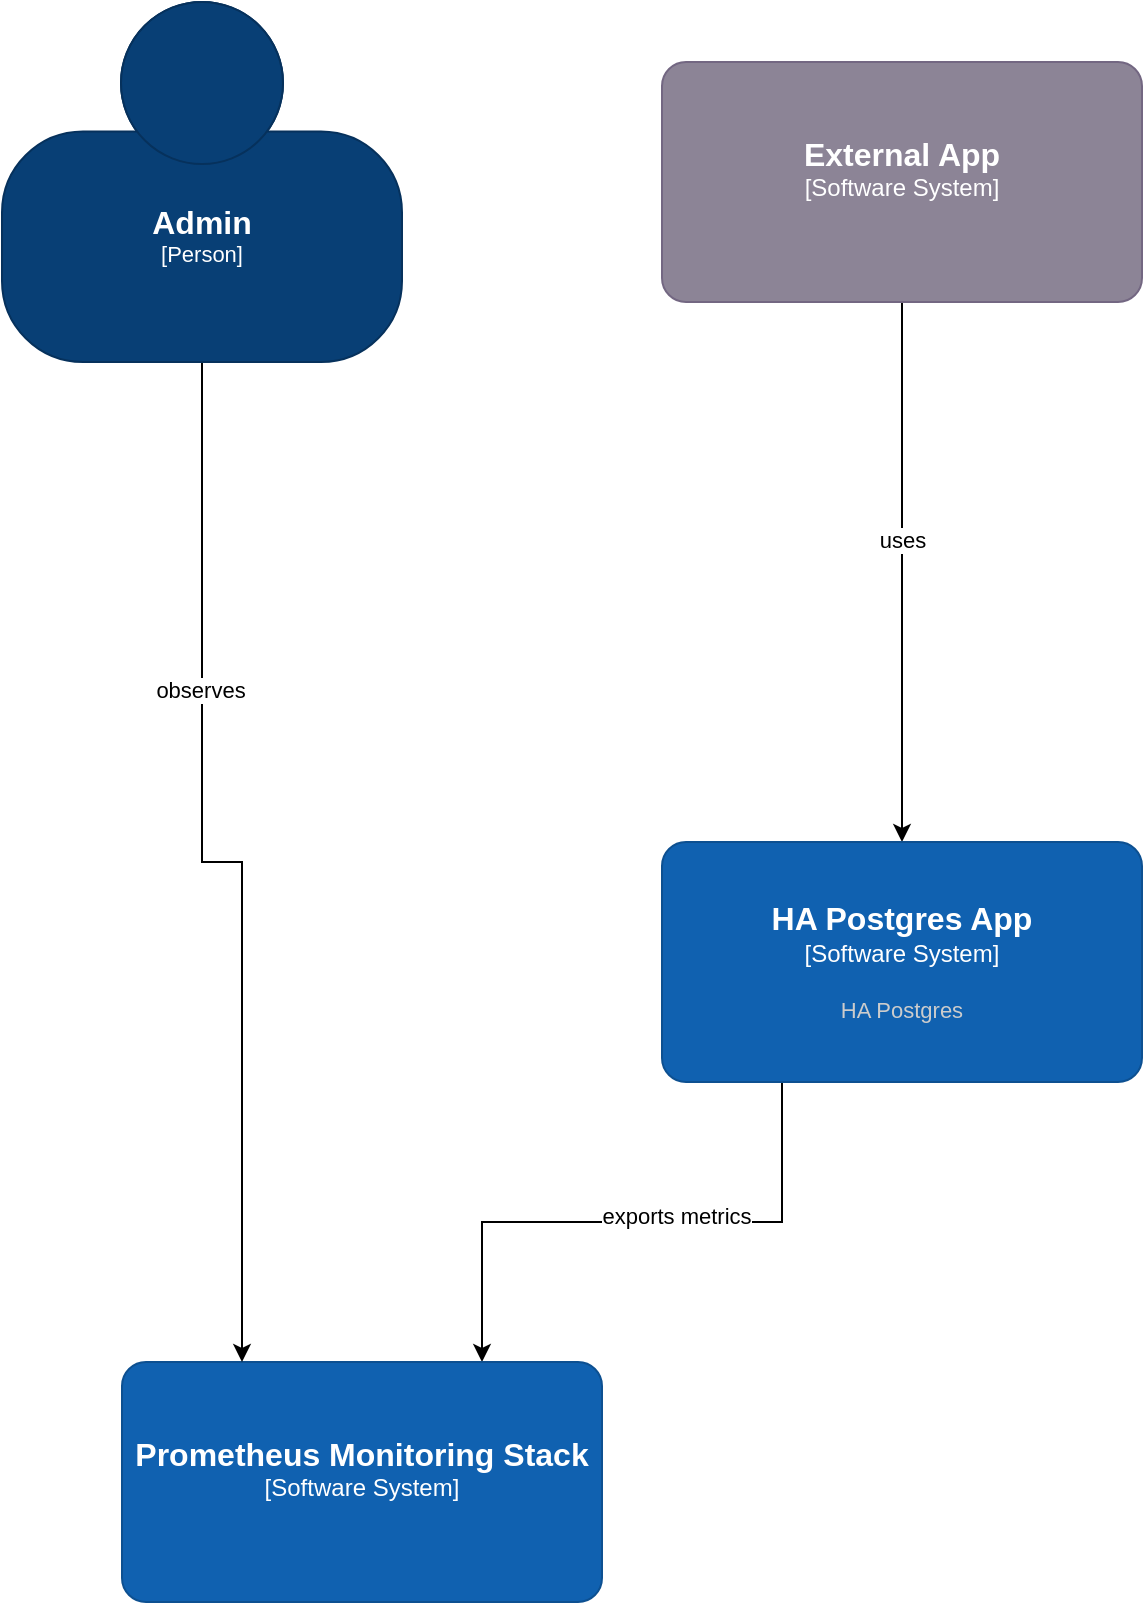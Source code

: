 <mxfile version="20.8.20" type="browser" pages="4"><diagram name="System Context" id="tOzIJzrWTcWyCTeAueWQ"><mxGraphModel dx="2856" dy="1528" grid="1" gridSize="10" guides="1" tooltips="1" connect="1" arrows="1" fold="1" page="0" pageScale="1" pageWidth="827" pageHeight="1169" math="0" shadow="0"><root><mxCell id="0"/><mxCell id="1" parent="0"/><mxCell id="iGlVFt3sxW3GNAg9raOJ-3" style="edgeStyle=orthogonalEdgeStyle;rounded=0;orthogonalLoop=1;jettySize=auto;html=1;" parent="1" source="iGlVFt3sxW3GNAg9raOJ-1" target="iGlVFt3sxW3GNAg9raOJ-2" edge="1"><mxGeometry relative="1" as="geometry"/></mxCell><mxCell id="iGlVFt3sxW3GNAg9raOJ-4" value="uses" style="edgeLabel;html=1;align=center;verticalAlign=middle;resizable=0;points=[];" parent="iGlVFt3sxW3GNAg9raOJ-3" vertex="1" connectable="0"><mxGeometry x="-0.118" relative="1" as="geometry"><mxPoint as="offset"/></mxGeometry></mxCell><object placeholders="1" c4Name="External App" c4Type="Software System" c4Description="" label="&lt;font style=&quot;font-size: 16px&quot;&gt;&lt;b&gt;%c4Name%&lt;/b&gt;&lt;/font&gt;&lt;div&gt;[%c4Type%]&lt;/div&gt;&lt;br&gt;&lt;div&gt;&lt;font style=&quot;font-size: 11px&quot;&gt;&lt;font color=&quot;#cccccc&quot;&gt;%c4Description%&lt;/font&gt;&lt;/div&gt;" id="iGlVFt3sxW3GNAg9raOJ-1"><mxCell style="rounded=1;whiteSpace=wrap;html=1;labelBackgroundColor=none;fillColor=#8C8496;fontColor=#ffffff;align=center;arcSize=10;strokeColor=#736782;metaEdit=1;resizable=0;points=[[0.25,0,0],[0.5,0,0],[0.75,0,0],[1,0.25,0],[1,0.5,0],[1,0.75,0],[0.75,1,0],[0.5,1,0],[0.25,1,0],[0,0.75,0],[0,0.5,0],[0,0.25,0]];" parent="1" vertex="1"><mxGeometry x="400" y="210" width="240" height="120" as="geometry"/></mxCell></object><mxCell id="iGlVFt3sxW3GNAg9raOJ-6" style="edgeStyle=orthogonalEdgeStyle;rounded=0;orthogonalLoop=1;jettySize=auto;html=1;exitX=0.25;exitY=1;exitDx=0;exitDy=0;exitPerimeter=0;entryX=0.75;entryY=0;entryDx=0;entryDy=0;entryPerimeter=0;" parent="1" source="iGlVFt3sxW3GNAg9raOJ-2" target="iGlVFt3sxW3GNAg9raOJ-5" edge="1"><mxGeometry relative="1" as="geometry"/></mxCell><mxCell id="iGlVFt3sxW3GNAg9raOJ-7" value="exports metrics" style="edgeLabel;html=1;align=center;verticalAlign=middle;resizable=0;points=[];" parent="iGlVFt3sxW3GNAg9raOJ-6" vertex="1" connectable="0"><mxGeometry x="-0.153" y="-3" relative="1" as="geometry"><mxPoint as="offset"/></mxGeometry></mxCell><object placeholders="1" c4Name="HA Postgres App" c4Type="Software System" c4Description="HA Postgres" label="&lt;font style=&quot;font-size: 16px&quot;&gt;&lt;b&gt;%c4Name%&lt;/b&gt;&lt;/font&gt;&lt;div&gt;[%c4Type%]&lt;/div&gt;&lt;br&gt;&lt;div&gt;&lt;font style=&quot;font-size: 11px&quot;&gt;&lt;font color=&quot;#cccccc&quot;&gt;%c4Description%&lt;/font&gt;&lt;/div&gt;" id="iGlVFt3sxW3GNAg9raOJ-2"><mxCell style="rounded=1;whiteSpace=wrap;html=1;labelBackgroundColor=none;fillColor=#1061B0;fontColor=#ffffff;align=center;arcSize=10;strokeColor=#0D5091;metaEdit=1;resizable=0;points=[[0.25,0,0],[0.5,0,0],[0.75,0,0],[1,0.25,0],[1,0.5,0],[1,0.75,0],[0.75,1,0],[0.5,1,0],[0.25,1,0],[0,0.75,0],[0,0.5,0],[0,0.25,0]];" parent="1" vertex="1"><mxGeometry x="400" y="600" width="240" height="120" as="geometry"/></mxCell></object><object placeholders="1" c4Name="Prometheus Monitoring Stack" c4Type="Software System" c4Description="" label="&lt;font style=&quot;font-size: 16px&quot;&gt;&lt;b&gt;%c4Name%&lt;/b&gt;&lt;/font&gt;&lt;div&gt;[%c4Type%]&lt;/div&gt;&lt;br&gt;&lt;div&gt;&lt;font style=&quot;font-size: 11px&quot;&gt;&lt;font color=&quot;#cccccc&quot;&gt;%c4Description%&lt;/font&gt;&lt;/div&gt;" id="iGlVFt3sxW3GNAg9raOJ-5"><mxCell style="rounded=1;whiteSpace=wrap;html=1;labelBackgroundColor=none;fillColor=#1061B0;fontColor=#ffffff;align=center;arcSize=10;strokeColor=#0D5091;metaEdit=1;resizable=0;points=[[0.25,0,0],[0.5,0,0],[0.75,0,0],[1,0.25,0],[1,0.5,0],[1,0.75,0],[0.75,1,0],[0.5,1,0],[0.25,1,0],[0,0.75,0],[0,0.5,0],[0,0.25,0]];" parent="1" vertex="1"><mxGeometry x="130" y="860" width="240" height="120" as="geometry"/></mxCell></object><mxCell id="iGlVFt3sxW3GNAg9raOJ-9" style="edgeStyle=orthogonalEdgeStyle;rounded=0;orthogonalLoop=1;jettySize=auto;html=1;entryX=0.25;entryY=0;entryDx=0;entryDy=0;entryPerimeter=0;" parent="1" source="iGlVFt3sxW3GNAg9raOJ-8" target="iGlVFt3sxW3GNAg9raOJ-5" edge="1"><mxGeometry relative="1" as="geometry"/></mxCell><mxCell id="iGlVFt3sxW3GNAg9raOJ-10" value="observes" style="edgeLabel;html=1;align=center;verticalAlign=middle;resizable=0;points=[];" parent="iGlVFt3sxW3GNAg9raOJ-9" vertex="1" connectable="0"><mxGeometry x="-0.369" y="-1" relative="1" as="geometry"><mxPoint as="offset"/></mxGeometry></mxCell><object placeholders="1" c4Name="Admin" c4Type="Person" c4Description="" label="&lt;font style=&quot;font-size: 16px&quot;&gt;&lt;b&gt;%c4Name%&lt;/b&gt;&lt;/font&gt;&lt;div&gt;[%c4Type%]&lt;/div&gt;&lt;br&gt;&lt;div&gt;&lt;font style=&quot;font-size: 11px&quot;&gt;&lt;font color=&quot;#cccccc&quot;&gt;%c4Description%&lt;/font&gt;&lt;/div&gt;" id="iGlVFt3sxW3GNAg9raOJ-8"><mxCell style="html=1;fontSize=11;dashed=0;whiteSpace=wrap;fillColor=#083F75;strokeColor=#06315C;fontColor=#ffffff;shape=mxgraph.c4.person2;align=center;metaEdit=1;points=[[0.5,0,0],[1,0.5,0],[1,0.75,0],[0.75,1,0],[0.5,1,0],[0.25,1,0],[0,0.75,0],[0,0.5,0]];resizable=0;" parent="1" vertex="1"><mxGeometry x="70" y="180" width="200" height="180" as="geometry"/></mxCell></object></root></mxGraphModel></diagram><diagram name="Containers" id="iHfepOhSRBvoVJyFjgTa"><mxGraphModel dx="4056" dy="1928" grid="1" gridSize="10" guides="1" tooltips="1" connect="1" arrows="1" fold="1" page="0" pageScale="1" pageWidth="827" pageHeight="1169" math="0" shadow="0"><root><mxCell id="RQIUq3NUdIpa5BICjyio-0"/><mxCell id="RQIUq3NUdIpa5BICjyio-1" parent="RQIUq3NUdIpa5BICjyio-0"/><mxCell id="9JoKcabRL19Vcx-1CzU4-4" style="edgeStyle=orthogonalEdgeStyle;rounded=0;orthogonalLoop=1;jettySize=auto;html=1;" edge="1" parent="RQIUq3NUdIpa5BICjyio-1" source="RQIUq3NUdIpa5BICjyio-4" target="9JoKcabRL19Vcx-1CzU4-1"><mxGeometry relative="1" as="geometry"/></mxCell><mxCell id="9JoKcabRL19Vcx-1CzU4-5" value="connects via" style="edgeLabel;html=1;align=center;verticalAlign=middle;resizable=0;points=[];" vertex="1" connectable="0" parent="9JoKcabRL19Vcx-1CzU4-4"><mxGeometry x="0.171" relative="1" as="geometry"><mxPoint as="offset"/></mxGeometry></mxCell><object placeholders="1" c4Name="External App" c4Type="Software System" c4Description="" label="&lt;font style=&quot;font-size: 16px&quot;&gt;&lt;b&gt;%c4Name%&lt;/b&gt;&lt;/font&gt;&lt;div&gt;[%c4Type%]&lt;/div&gt;&lt;br&gt;&lt;div&gt;&lt;font style=&quot;font-size: 11px&quot;&gt;&lt;font color=&quot;#cccccc&quot;&gt;%c4Description%&lt;/font&gt;&lt;/div&gt;" id="RQIUq3NUdIpa5BICjyio-4"><mxCell style="rounded=1;whiteSpace=wrap;html=1;labelBackgroundColor=none;fillColor=#8C8496;fontColor=#ffffff;align=center;arcSize=10;strokeColor=#736782;metaEdit=1;resizable=0;points=[[0.25,0,0],[0.5,0,0],[0.75,0,0],[1,0.25,0],[1,0.5,0],[1,0.75,0],[0.75,1,0],[0.5,1,0],[0.25,1,0],[0,0.75,0],[0,0.5,0],[0,0.25,0]];" vertex="1" parent="RQIUq3NUdIpa5BICjyio-1"><mxGeometry x="560" y="-40" width="240" height="120" as="geometry"/></mxCell></object><mxCell id="9JoKcabRL19Vcx-1CzU4-9" style="edgeStyle=orthogonalEdgeStyle;rounded=0;orthogonalLoop=1;jettySize=auto;html=1;entryX=0.001;entryY=0.587;entryDx=0;entryDy=0;entryPerimeter=0;exitX=0.5;exitY=0;exitDx=0;exitDy=0;exitPerimeter=0;" edge="1" parent="RQIUq3NUdIpa5BICjyio-1" source="9JoKcabRL19Vcx-1CzU4-15" target="9JoKcabRL19Vcx-1CzU4-6"><mxGeometry relative="1" as="geometry"><mxPoint x="-270" y="820" as="sourcePoint"/></mxGeometry></mxCell><mxCell id="9JoKcabRL19Vcx-1CzU4-12" value="scrapes metrics" style="edgeLabel;html=1;align=center;verticalAlign=middle;resizable=0;points=[];" vertex="1" connectable="0" parent="9JoKcabRL19Vcx-1CzU4-9"><mxGeometry x="0.0" y="-3" relative="1" as="geometry"><mxPoint as="offset"/></mxGeometry></mxCell><mxCell id="RQIUq3NUdIpa5BICjyio-9" style="edgeStyle=orthogonalEdgeStyle;rounded=0;orthogonalLoop=1;jettySize=auto;html=1;entryX=0.5;entryY=0;entryDx=0;entryDy=0;entryPerimeter=0;" edge="1" parent="RQIUq3NUdIpa5BICjyio-1" source="RQIUq3NUdIpa5BICjyio-11" target="9JoKcabRL19Vcx-1CzU4-16"><mxGeometry relative="1" as="geometry"><mxPoint x="-390" y="760" as="targetPoint"/></mxGeometry></mxCell><mxCell id="RQIUq3NUdIpa5BICjyio-10" value="observes" style="edgeLabel;html=1;align=center;verticalAlign=middle;resizable=0;points=[];" vertex="1" connectable="0" parent="RQIUq3NUdIpa5BICjyio-9"><mxGeometry x="-0.369" y="-1" relative="1" as="geometry"><mxPoint as="offset"/></mxGeometry></mxCell><object placeholders="1" c4Name="Admin" c4Type="Person" c4Description="" label="&lt;font style=&quot;font-size: 16px&quot;&gt;&lt;b&gt;%c4Name%&lt;/b&gt;&lt;/font&gt;&lt;div&gt;[%c4Type%]&lt;/div&gt;&lt;br&gt;&lt;div&gt;&lt;font style=&quot;font-size: 11px&quot;&gt;&lt;font color=&quot;#cccccc&quot;&gt;%c4Description%&lt;/font&gt;&lt;/div&gt;" id="RQIUq3NUdIpa5BICjyio-11"><mxCell style="html=1;fontSize=11;dashed=0;whiteSpace=wrap;fillColor=#083F75;strokeColor=#06315C;fontColor=#ffffff;shape=mxgraph.c4.person2;align=center;metaEdit=1;points=[[0.5,0,0],[1,0.5,0],[1,0.75,0],[0.75,1,0],[0.5,1,0],[0.25,1,0],[0,0.75,0],[0,0.5,0]];resizable=0;" vertex="1" parent="RQIUq3NUdIpa5BICjyio-1"><mxGeometry x="-430" y="120" width="200" height="180" as="geometry"/></mxCell></object><mxCell id="9JoKcabRL19Vcx-1CzU4-19" style="edgeStyle=orthogonalEdgeStyle;rounded=0;orthogonalLoop=1;jettySize=auto;html=1;exitX=0.5;exitY=1;exitDx=0;exitDy=0;exitPerimeter=0;entryX=0.5;entryY=0;entryDx=0;entryDy=0;entryPerimeter=0;" edge="1" parent="RQIUq3NUdIpa5BICjyio-1" source="9JoKcabRL19Vcx-1CzU4-1" target="9JoKcabRL19Vcx-1CzU4-7"><mxGeometry relative="1" as="geometry"/></mxCell><mxCell id="9JoKcabRL19Vcx-1CzU4-20" value="pools/proxies to primary" style="edgeLabel;html=1;align=center;verticalAlign=middle;resizable=0;points=[];" vertex="1" connectable="0" parent="9JoKcabRL19Vcx-1CzU4-19"><mxGeometry x="0.183" y="1" relative="1" as="geometry"><mxPoint as="offset"/></mxGeometry></mxCell><object placeholders="1" c4Name="PgPool" c4Type="Container" c4Technology="pgpool" c4Description="Provides Postgres Connection Pooling to primary for writes" label="&lt;font style=&quot;font-size: 16px&quot;&gt;&lt;b&gt;%c4Name%&lt;/b&gt;&lt;/font&gt;&lt;div&gt;[%c4Type%: %c4Technology%]&lt;/div&gt;&lt;br&gt;&lt;div&gt;&lt;font style=&quot;font-size: 11px&quot;&gt;&lt;font color=&quot;#E6E6E6&quot;&gt;%c4Description%&lt;/font&gt;&lt;/div&gt;" id="9JoKcabRL19Vcx-1CzU4-1"><mxCell style="rounded=1;whiteSpace=wrap;html=1;fontSize=11;labelBackgroundColor=none;fillColor=#23A2D9;fontColor=#ffffff;align=center;arcSize=10;strokeColor=#0E7DAD;metaEdit=1;resizable=0;points=[[0.25,0,0],[0.5,0,0],[0.75,0,0],[1,0.25,0],[1,0.5,0],[1,0.75,0],[0.75,1,0],[0.5,1,0],[0.25,1,0],[0,0.75,0],[0,0.5,0],[0,0.25,0]];" vertex="1" parent="RQIUq3NUdIpa5BICjyio-1"><mxGeometry x="560" y="510" width="240" height="120" as="geometry"/></mxCell></object><mxCell id="9JoKcabRL19Vcx-1CzU4-10" style="edgeStyle=orthogonalEdgeStyle;rounded=0;orthogonalLoop=1;jettySize=auto;html=1;exitX=1;exitY=0.5;exitDx=0;exitDy=0;exitPerimeter=0;entryX=0;entryY=0.5;entryDx=0;entryDy=0;entryPerimeter=0;" edge="1" parent="RQIUq3NUdIpa5BICjyio-1" source="9JoKcabRL19Vcx-1CzU4-6" target="9JoKcabRL19Vcx-1CzU4-7"><mxGeometry relative="1" as="geometry"/></mxCell><mxCell id="9JoKcabRL19Vcx-1CzU4-11" value="scrapes metrics" style="edgeLabel;html=1;align=center;verticalAlign=middle;resizable=0;points=[];" vertex="1" connectable="0" parent="9JoKcabRL19Vcx-1CzU4-10"><mxGeometry x="0.23" relative="1" as="geometry"><mxPoint as="offset"/></mxGeometry></mxCell><object placeholders="1" c4Name="PG Metrics exporter" c4Type="Container" c4Technology="e.g. SpringBoot, ElasticSearch, etc." c4Description="Scrapes metrics and exports them in a ready to ingest format for prometheus" label="&lt;font style=&quot;font-size: 16px&quot;&gt;&lt;b&gt;%c4Name%&lt;/b&gt;&lt;/font&gt;&lt;div&gt;[%c4Type%: %c4Technology%]&lt;/div&gt;&lt;br&gt;&lt;div&gt;&lt;font style=&quot;font-size: 11px&quot;&gt;&lt;font color=&quot;#E6E6E6&quot;&gt;%c4Description%&lt;/font&gt;&lt;/div&gt;" id="9JoKcabRL19Vcx-1CzU4-6"><mxCell style="rounded=1;whiteSpace=wrap;html=1;fontSize=11;labelBackgroundColor=none;fillColor=#23A2D9;fontColor=#ffffff;align=center;arcSize=10;strokeColor=#0E7DAD;metaEdit=1;resizable=0;points=[[0.25,0,0],[0.5,0,0],[0.75,0,0],[1,0.25,0],[1,0.5,0],[1,0.75,0],[0.75,1,0],[0.5,1,0],[0.25,1,0],[0,0.75,0],[0,0.5,0],[0,0.25,0]];" vertex="1" parent="RQIUq3NUdIpa5BICjyio-1"><mxGeometry x="370" y="1040" width="240" height="120" as="geometry"/></mxCell></object><object placeholders="1" c4Type="Postgres + Repmgr" c4Container="Container name" c4Technology="postgres+repmgr" c4Description="Postgres with repmgr for replication" label="&lt;font style=&quot;font-size: 16px&quot;&gt;&lt;b&gt;%c4Type%&lt;/b&gt;&lt;/font&gt;&lt;div&gt;[%c4Container%:&amp;nbsp;%c4Technology%]&lt;/div&gt;&lt;br&gt;&lt;div&gt;&lt;font style=&quot;font-size: 11px&quot;&gt;&lt;font color=&quot;#E6E6E6&quot;&gt;%c4Description%&lt;/font&gt;&lt;/div&gt;" id="9JoKcabRL19Vcx-1CzU4-7"><mxCell style="shape=cylinder3;size=15;whiteSpace=wrap;html=1;boundedLbl=1;rounded=0;labelBackgroundColor=none;fillColor=#23A2D9;fontSize=12;fontColor=#ffffff;align=center;strokeColor=#0E7DAD;metaEdit=1;points=[[0.5,0,0],[1,0.25,0],[1,0.5,0],[1,0.75,0],[0.5,1,0],[0,0.75,0],[0,0.5,0],[0,0.25,0]];resizable=0;" vertex="1" parent="RQIUq3NUdIpa5BICjyio-1"><mxGeometry x="820" y="1040" width="240" height="120" as="geometry"/></mxCell></object><object placeholders="1" c4Type="Prometheus" c4Container="Container" c4Technology="prometheus" c4Description="in-cluster deployment of prometheus" label="&lt;font style=&quot;font-size: 16px&quot;&gt;&lt;b&gt;%c4Type%&lt;/b&gt;&lt;/font&gt;&lt;div&gt;[%c4Container%:&amp;nbsp;%c4Technology%]&lt;/div&gt;&lt;br&gt;&lt;div&gt;&lt;font style=&quot;font-size: 11px&quot;&gt;&lt;font color=&quot;#E6E6E6&quot;&gt;%c4Description%&lt;/font&gt;&lt;/div&gt;" id="9JoKcabRL19Vcx-1CzU4-15"><mxCell style="shape=cylinder3;size=15;direction=south;whiteSpace=wrap;html=1;boundedLbl=1;rounded=0;labelBackgroundColor=none;fillColor=#23A2D9;fontSize=12;fontColor=#ffffff;align=center;strokeColor=#0E7DAD;metaEdit=1;points=[[0.5,0,0],[1,0.25,0],[1,0.5,0],[1,0.75,0],[0.5,1,0],[0,0.75,0],[0,0.5,0],[0,0.25,0]];resizable=0;" vertex="1" parent="RQIUq3NUdIpa5BICjyio-1"><mxGeometry x="-490" y="770" width="240" height="120" as="geometry"/></mxCell></object><mxCell id="9JoKcabRL19Vcx-1CzU4-17" style="edgeStyle=orthogonalEdgeStyle;rounded=0;orthogonalLoop=1;jettySize=auto;html=1;entryX=0.5;entryY=1;entryDx=0;entryDy=0;entryPerimeter=0;" edge="1" parent="RQIUq3NUdIpa5BICjyio-1" source="9JoKcabRL19Vcx-1CzU4-16" target="9JoKcabRL19Vcx-1CzU4-15"><mxGeometry relative="1" as="geometry"/></mxCell><mxCell id="9JoKcabRL19Vcx-1CzU4-18" value="reads metrics" style="edgeLabel;html=1;align=center;verticalAlign=middle;resizable=0;points=[];" vertex="1" connectable="0" parent="9JoKcabRL19Vcx-1CzU4-17"><mxGeometry x="-0.064" relative="1" as="geometry"><mxPoint as="offset"/></mxGeometry></mxCell><object placeholders="1" c4Name="Grafana" c4Type="Container" c4Technology="grafana" c4Description="Viewing metrics, setting alarms" label="&lt;font style=&quot;font-size: 16px&quot;&gt;&lt;b&gt;%c4Name%&lt;/b&gt;&lt;/font&gt;&lt;div&gt;[%c4Type%: %c4Technology%]&lt;/div&gt;&lt;br&gt;&lt;div&gt;&lt;font style=&quot;font-size: 11px&quot;&gt;&lt;font color=&quot;#E6E6E6&quot;&gt;%c4Description%&lt;/font&gt;&lt;/div&gt;" id="9JoKcabRL19Vcx-1CzU4-16"><mxCell style="rounded=1;whiteSpace=wrap;html=1;fontSize=11;labelBackgroundColor=none;fillColor=#23A2D9;fontColor=#ffffff;align=center;arcSize=10;strokeColor=#0E7DAD;metaEdit=1;resizable=0;points=[[0.25,0,0],[0.5,0,0],[0.75,0,0],[1,0.25,0],[1,0.5,0],[1,0.75,0],[0.75,1,0],[0.5,1,0],[0.25,1,0],[0,0.75,0],[0,0.5,0],[0,0.25,0]];" vertex="1" parent="RQIUq3NUdIpa5BICjyio-1"><mxGeometry x="-830" y="770" width="240" height="120" as="geometry"/></mxCell></object><object placeholders="1" c4Name="Prometheus Monitoring Stack" c4Type="SystemScopeBoundary" c4Application="Software System" label="&lt;font style=&quot;font-size: 16px&quot;&gt;&lt;b&gt;&lt;div style=&quot;text-align: left&quot;&gt;%c4Name%&lt;/div&gt;&lt;/b&gt;&lt;/font&gt;&lt;div style=&quot;text-align: left&quot;&gt;[%c4Application%]&lt;/div&gt;" id="CnoWwkCfPc9M6hyLgkTE-0"><mxCell style="rounded=1;fontSize=11;whiteSpace=wrap;html=1;dashed=1;arcSize=20;fillColor=none;strokeColor=#666666;fontColor=#333333;labelBackgroundColor=none;align=left;verticalAlign=bottom;labelBorderColor=none;spacingTop=0;spacing=10;dashPattern=8 4;metaEdit=1;rotatable=0;perimeter=rectanglePerimeter;noLabel=0;labelPadding=0;allowArrows=0;connectable=0;expand=0;recursiveResize=0;editable=1;pointerEvents=0;absoluteArcSize=1;points=[[0.25,0,0],[0.5,0,0],[0.75,0,0],[1,0.25,0],[1,0.5,0],[1,0.75,0],[0.75,1,0],[0.5,1,0],[0.25,1,0],[0,0.75,0],[0,0.5,0],[0,0.25,0]];" vertex="1" parent="RQIUq3NUdIpa5BICjyio-1"><mxGeometry x="-930" y="670" width="890" height="380" as="geometry"/></mxCell></object><object placeholders="1" c4Name="Postgres HA App" c4Type="SystemScopeBoundary" c4Application="Software System" label="&lt;font style=&quot;font-size: 16px&quot;&gt;&lt;b&gt;&lt;div style=&quot;text-align: left&quot;&gt;%c4Name%&lt;/div&gt;&lt;/b&gt;&lt;/font&gt;&lt;div style=&quot;text-align: left&quot;&gt;[%c4Application%]&lt;/div&gt;" id="ex7bDoTis3sGsD9tvjd1-0"><mxCell style="rounded=1;fontSize=11;whiteSpace=wrap;html=1;dashed=1;arcSize=20;fillColor=none;strokeColor=#666666;fontColor=#333333;labelBackgroundColor=none;align=left;verticalAlign=bottom;labelBorderColor=none;spacingTop=0;spacing=10;dashPattern=8 4;metaEdit=1;rotatable=0;perimeter=rectanglePerimeter;noLabel=0;labelPadding=0;allowArrows=0;connectable=0;expand=0;recursiveResize=0;editable=1;pointerEvents=0;absoluteArcSize=1;points=[[0.25,0,0],[0.5,0,0],[0.75,0,0],[1,0.25,0],[1,0.5,0],[1,0.75,0],[0.75,1,0],[0.5,1,0],[0.25,1,0],[0,0.75,0],[0,0.5,0],[0,0.25,0]];" vertex="1" parent="RQIUq3NUdIpa5BICjyio-1"><mxGeometry x="220" y="390" width="990" height="870" as="geometry"/></mxCell></object></root></mxGraphModel></diagram><diagram name="[Components] HA Postgres App" id="aAp982m9Ozk-EXGDhoES"><mxGraphModel dx="5280" dy="2583" grid="1" gridSize="10" guides="1" tooltips="1" connect="1" arrows="1" fold="1" page="0" pageScale="1" pageWidth="827" pageHeight="1169" math="0" shadow="0"><root><mxCell id="79UImODnh_i4X-pkK8u1-0"/><mxCell id="79UImODnh_i4X-pkK8u1-1" parent="79UImODnh_i4X-pkK8u1-0"/><mxCell id="atxMFpNQIuUgP3XRYGPF-2" value="" style="group" vertex="1" connectable="0" parent="79UImODnh_i4X-pkK8u1-1"><mxGeometry x="150" y="1240" width="1260" height="510" as="geometry"/></mxCell><mxCell id="S0mewTL2nruWdG9vmIxl-5" value="" style="rounded=0;whiteSpace=wrap;html=1;fillColor=none;dashed=1;dashPattern=8 8;" vertex="1" parent="atxMFpNQIuUgP3XRYGPF-2"><mxGeometry x="43.953" y="33.333" width="1216.047" height="466.667" as="geometry"/></mxCell><mxCell id="S0mewTL2nruWdG9vmIxl-6" value="statefulset" style="sketch=0;html=1;dashed=0;whitespace=wrap;fillColor=#2875E2;strokeColor=#ffffff;points=[[0.005,0.63,0],[0.1,0.2,0],[0.9,0.2,0],[0.5,0,0],[0.995,0.63,0],[0.72,0.99,0],[0.5,1,0],[0.28,0.99,0]];verticalLabelPosition=bottom;align=center;verticalAlign=top;shape=mxgraph.kubernetes.icon;prIcon=sts;dashPattern=1 4;" vertex="1" parent="atxMFpNQIuUgP3XRYGPF-2"><mxGeometry width="73.256" height="80" as="geometry"/></mxCell><mxCell id="atxMFpNQIuUgP3XRYGPF-24" style="edgeStyle=orthogonalEdgeStyle;rounded=0;orthogonalLoop=1;jettySize=auto;html=1;entryX=0.5;entryY=0;entryDx=0;entryDy=0;entryPerimeter=0;" edge="1" parent="atxMFpNQIuUgP3XRYGPF-2" source="DnOf1rO9X1mZuaMLi-O8-4" target="atxMFpNQIuUgP3XRYGPF-23"><mxGeometry relative="1" as="geometry"/></mxCell><mxCell id="atxMFpNQIuUgP3XRYGPF-25" value="stores data" style="edgeLabel;html=1;align=center;verticalAlign=middle;resizable=0;points=[];" vertex="1" connectable="0" parent="atxMFpNQIuUgP3XRYGPF-24"><mxGeometry x="0.162" relative="1" as="geometry"><mxPoint as="offset"/></mxGeometry></mxCell><object placeholders="1" c4Name="Postgres" c4Type="Component" c4Technology="postgres" c4Description="The Actual DB" label="&lt;font style=&quot;font-size: 16px&quot;&gt;&lt;b&gt;%c4Name%&lt;/b&gt;&lt;/font&gt;&lt;div&gt;[%c4Type%: %c4Technology%]&lt;/div&gt;&lt;br&gt;&lt;div&gt;&lt;font style=&quot;font-size: 11px&quot;&gt;%c4Description%&lt;/font&gt;&lt;/div&gt;" id="DnOf1rO9X1mZuaMLi-O8-4"><mxCell style="rounded=1;whiteSpace=wrap;html=1;labelBackgroundColor=none;fillColor=#63BEF2;fontColor=#ffffff;align=center;arcSize=6;strokeColor=#2086C9;metaEdit=1;resizable=0;points=[[0.25,0,0],[0.5,0,0],[0.75,0,0],[1,0.25,0],[1,0.5,0],[1,0.75,0],[0.75,1,0],[0.5,1,0],[0.25,1,0],[0,0.75,0],[0,0.5,0],[0,0.25,0]];dashed=1;dashPattern=1 4;" vertex="1" parent="atxMFpNQIuUgP3XRYGPF-2"><mxGeometry x="570.0" y="142.852" width="240" height="120" as="geometry"/></mxCell></object><object placeholders="1" c4Name="Postgres PVC" c4Type="Component" c4Technology="k8s pvc" c4Description="Stores postgres data" label="&lt;font style=&quot;font-size: 16px&quot;&gt;&lt;b&gt;%c4Name%&lt;/b&gt;&lt;/font&gt;&lt;div&gt;[%c4Type%: %c4Technology%]&lt;/div&gt;&lt;br&gt;&lt;div&gt;&lt;font style=&quot;font-size: 11px&quot;&gt;%c4Description%&lt;/font&gt;&lt;/div&gt;" id="atxMFpNQIuUgP3XRYGPF-23"><mxCell style="rounded=1;whiteSpace=wrap;html=1;labelBackgroundColor=none;fillColor=#63BEF2;fontColor=#ffffff;align=center;arcSize=6;strokeColor=#2086C9;metaEdit=1;resizable=0;points=[[0.25,0,0],[0.5,0,0],[0.75,0,0],[1,0.25,0],[1,0.5,0],[1,0.75,0],[0.75,1,0],[0.5,1,0],[0.25,1,0],[0,0.75,0],[0,0.5,0],[0,0.25,0]];" vertex="1" parent="atxMFpNQIuUgP3XRYGPF-2"><mxGeometry x="610" y="368" width="240" height="120" as="geometry"/></mxCell></object><mxCell id="atxMFpNQIuUgP3XRYGPF-21" value="pvc" style="sketch=0;html=1;dashed=0;whitespace=wrap;fillColor=#2875E2;strokeColor=#ffffff;points=[[0.005,0.63,0],[0.1,0.2,0],[0.9,0.2,0],[0.5,0,0],[0.995,0.63,0],[0.72,0.99,0],[0.5,1,0],[0.28,0.99,0]];verticalLabelPosition=bottom;align=center;verticalAlign=top;shape=mxgraph.kubernetes.icon;prIcon=pvc;dashPattern=8 8;" vertex="1" parent="atxMFpNQIuUgP3XRYGPF-2"><mxGeometry x="580" y="350" width="50" height="48" as="geometry"/></mxCell><mxCell id="79UImODnh_i4X-pkK8u1-4" style="edgeStyle=orthogonalEdgeStyle;rounded=0;orthogonalLoop=1;jettySize=auto;html=1;entryX=0.5;entryY=0;entryDx=0;entryDy=0;entryPerimeter=0;" edge="1" parent="79UImODnh_i4X-pkK8u1-1" source="79UImODnh_i4X-pkK8u1-6" target="efIb9X6oijP0iuyrbaoa-3"><mxGeometry relative="1" as="geometry"/></mxCell><mxCell id="79UImODnh_i4X-pkK8u1-5" value="connects via" style="edgeLabel;html=1;align=center;verticalAlign=middle;resizable=0;points=[];" vertex="1" connectable="0" parent="79UImODnh_i4X-pkK8u1-4"><mxGeometry x="0.171" relative="1" as="geometry"><mxPoint as="offset"/></mxGeometry></mxCell><object placeholders="1" c4Name="External App" c4Type="Software System" c4Description="" label="&lt;font style=&quot;font-size: 16px&quot;&gt;&lt;b&gt;%c4Name%&lt;/b&gt;&lt;/font&gt;&lt;div&gt;[%c4Type%]&lt;/div&gt;&lt;br&gt;&lt;div&gt;&lt;font style=&quot;font-size: 11px&quot;&gt;&lt;font color=&quot;#cccccc&quot;&gt;%c4Description%&lt;/font&gt;&lt;/div&gt;" id="79UImODnh_i4X-pkK8u1-6"><mxCell style="rounded=1;whiteSpace=wrap;html=1;labelBackgroundColor=none;fillColor=#8C8496;fontColor=#ffffff;align=center;arcSize=10;strokeColor=#736782;metaEdit=1;resizable=0;points=[[0.25,0,0],[0.5,0,0],[0.75,0,0],[1,0.25,0],[1,0.5,0],[1,0.75,0],[0.75,1,0],[0.5,1,0],[0.25,1,0],[0,0.75,0],[0,0.5,0],[0,0.25,0]];" vertex="1" parent="79UImODnh_i4X-pkK8u1-1"><mxGeometry x="560" y="-40" width="240" height="120" as="geometry"/></mxCell></object><mxCell id="79UImODnh_i4X-pkK8u1-7" style="edgeStyle=orthogonalEdgeStyle;rounded=0;orthogonalLoop=1;jettySize=auto;html=1;entryX=0;entryY=0.5;entryDx=0;entryDy=0;entryPerimeter=0;exitX=0.5;exitY=0;exitDx=0;exitDy=0;exitPerimeter=0;" edge="1" parent="79UImODnh_i4X-pkK8u1-1" target="Tr4KIOI4FJBEYggJdrWm-2"><mxGeometry relative="1" as="geometry"><mxPoint x="-520" y="720" as="sourcePoint"/></mxGeometry></mxCell><mxCell id="79UImODnh_i4X-pkK8u1-8" value="watches" style="edgeLabel;html=1;align=center;verticalAlign=middle;resizable=0;points=[];" vertex="1" connectable="0" parent="79UImODnh_i4X-pkK8u1-7"><mxGeometry x="0.0" y="-3" relative="1" as="geometry"><mxPoint as="offset"/></mxGeometry></mxCell><mxCell id="79UImODnh_i4X-pkK8u1-9" style="edgeStyle=orthogonalEdgeStyle;rounded=0;orthogonalLoop=1;jettySize=auto;html=1;entryX=0.5;entryY=0;entryDx=0;entryDy=0;entryPerimeter=0;" edge="1" parent="79UImODnh_i4X-pkK8u1-1" source="79UImODnh_i4X-pkK8u1-11" target="79UImODnh_i4X-pkK8u1-22"><mxGeometry relative="1" as="geometry"><mxPoint x="-390" y="760" as="targetPoint"/></mxGeometry></mxCell><mxCell id="79UImODnh_i4X-pkK8u1-10" value="observes" style="edgeLabel;html=1;align=center;verticalAlign=middle;resizable=0;points=[];" vertex="1" connectable="0" parent="79UImODnh_i4X-pkK8u1-9"><mxGeometry x="-0.369" y="-1" relative="1" as="geometry"><mxPoint as="offset"/></mxGeometry></mxCell><mxCell id="atxMFpNQIuUgP3XRYGPF-5" value="[via service]" style="edgeLabel;html=1;align=center;verticalAlign=middle;resizable=0;points=[];" vertex="1" connectable="0" parent="79UImODnh_i4X-pkK8u1-9"><mxGeometry x="0.801" relative="1" as="geometry"><mxPoint as="offset"/></mxGeometry></mxCell><object placeholders="1" c4Name="Admin" c4Type="Person" c4Description="" label="&lt;font style=&quot;font-size: 16px&quot;&gt;&lt;b&gt;%c4Name%&lt;/b&gt;&lt;/font&gt;&lt;div&gt;[%c4Type%]&lt;/div&gt;&lt;br&gt;&lt;div&gt;&lt;font style=&quot;font-size: 11px&quot;&gt;&lt;font color=&quot;#cccccc&quot;&gt;%c4Description%&lt;/font&gt;&lt;/div&gt;" id="79UImODnh_i4X-pkK8u1-11"><mxCell style="html=1;fontSize=11;dashed=0;whiteSpace=wrap;fillColor=#083F75;strokeColor=#06315C;fontColor=#ffffff;shape=mxgraph.c4.person2;align=center;metaEdit=1;points=[[0.5,0,0],[1,0.5,0],[1,0.75,0],[0.75,1,0],[0.5,1,0],[0.25,1,0],[0,0.75,0],[0,0.5,0]];resizable=0;" vertex="1" parent="79UImODnh_i4X-pkK8u1-1"><mxGeometry x="-430" y="120" width="200" height="180" as="geometry"/></mxCell></object><mxCell id="79UImODnh_i4X-pkK8u1-12" style="edgeStyle=orthogonalEdgeStyle;rounded=0;orthogonalLoop=1;jettySize=auto;html=1;exitX=0.5;exitY=1;exitDx=0;exitDy=0;exitPerimeter=0;entryX=0;entryY=0.5;entryDx=10;entryDy=0;entryPerimeter=0;" edge="1" parent="79UImODnh_i4X-pkK8u1-1" source="efIb9X6oijP0iuyrbaoa-8" target="DnOf1rO9X1mZuaMLi-O8-0"><mxGeometry relative="1" as="geometry"><mxPoint x="680" y="770" as="sourcePoint"/><Array as="points"><mxPoint x="680" y="1080"/></Array></mxGeometry></mxCell><mxCell id="79UImODnh_i4X-pkK8u1-13" value="pools/proxies to primary" style="edgeLabel;html=1;align=center;verticalAlign=middle;resizable=0;points=[];" vertex="1" connectable="0" parent="79UImODnh_i4X-pkK8u1-12"><mxGeometry x="0.183" y="1" relative="1" as="geometry"><mxPoint x="-31" y="-129" as="offset"/></mxGeometry></mxCell><mxCell id="79UImODnh_i4X-pkK8u1-15" style="edgeStyle=orthogonalEdgeStyle;rounded=0;orthogonalLoop=1;jettySize=auto;html=1;exitX=1;exitY=0.5;exitDx=0;exitDy=0;exitPerimeter=0;entryX=0;entryY=0.5;entryDx=0;entryDy=0;entryPerimeter=0;" edge="1" parent="79UImODnh_i4X-pkK8u1-1" source="79UImODnh_i4X-pkK8u1-17" target="DnOf1rO9X1mZuaMLi-O8-4"><mxGeometry relative="1" as="geometry"><mxPoint x="770" y="1358" as="targetPoint"/></mxGeometry></mxCell><mxCell id="79UImODnh_i4X-pkK8u1-16" value="scrapes metrics" style="edgeLabel;html=1;align=center;verticalAlign=middle;resizable=0;points=[];" vertex="1" connectable="0" parent="79UImODnh_i4X-pkK8u1-15"><mxGeometry x="0.23" relative="1" as="geometry"><mxPoint as="offset"/></mxGeometry></mxCell><object placeholders="1" c4Name="PG Metrics exporter" c4Type="Container" c4Technology="e.g. SpringBoot, ElasticSearch, etc." c4Description="Scrapes metrics and exports them in a ready to ingest format for prometheus" label="&lt;font style=&quot;font-size: 16px&quot;&gt;&lt;b&gt;%c4Name%&lt;/b&gt;&lt;/font&gt;&lt;div&gt;[%c4Type%: %c4Technology%]&lt;/div&gt;&lt;br&gt;&lt;div&gt;&lt;font style=&quot;font-size: 11px&quot;&gt;&lt;font color=&quot;#E6E6E6&quot;&gt;%c4Description%&lt;/font&gt;&lt;/div&gt;" id="79UImODnh_i4X-pkK8u1-17"><mxCell style="rounded=1;whiteSpace=wrap;html=1;fontSize=11;labelBackgroundColor=none;fillColor=#23A2D9;fontColor=#ffffff;align=center;arcSize=10;strokeColor=#0E7DAD;metaEdit=1;resizable=0;points=[[0.25,0,0],[0.5,0,0],[0.75,0,0],[1,0.25,0],[1,0.5,0],[1,0.75,0],[0.75,1,0],[0.5,1,0],[0.25,1,0],[0,0.75,0],[0,0.5,0],[0,0.25,0]];" vertex="1" parent="79UImODnh_i4X-pkK8u1-1"><mxGeometry x="330" y="1300" width="240" height="120" as="geometry"/></mxCell></object><mxCell id="79UImODnh_i4X-pkK8u1-20" style="edgeStyle=orthogonalEdgeStyle;rounded=0;orthogonalLoop=1;jettySize=auto;html=1;" edge="1" parent="79UImODnh_i4X-pkK8u1-1" source="79UImODnh_i4X-pkK8u1-22" target="Tr4KIOI4FJBEYggJdrWm-1"><mxGeometry relative="1" as="geometry"><mxPoint x="-760" y="720" as="targetPoint"/></mxGeometry></mxCell><mxCell id="79UImODnh_i4X-pkK8u1-21" value="reads metrics" style="edgeLabel;html=1;align=center;verticalAlign=middle;resizable=0;points=[];" vertex="1" connectable="0" parent="79UImODnh_i4X-pkK8u1-20"><mxGeometry x="-0.064" relative="1" as="geometry"><mxPoint as="offset"/></mxGeometry></mxCell><object placeholders="1" c4Name="Grafana" c4Type="Container" c4Technology="grafana" c4Description="Viewing metrics, setting alarms" label="&lt;font style=&quot;font-size: 16px&quot;&gt;&lt;b&gt;%c4Name%&lt;/b&gt;&lt;/font&gt;&lt;div&gt;[%c4Type%: %c4Technology%]&lt;/div&gt;&lt;br&gt;&lt;div&gt;&lt;font style=&quot;font-size: 11px&quot;&gt;&lt;font color=&quot;#E6E6E6&quot;&gt;%c4Description%&lt;/font&gt;&lt;/div&gt;" id="79UImODnh_i4X-pkK8u1-22"><mxCell style="rounded=1;whiteSpace=wrap;html=1;fontSize=11;labelBackgroundColor=none;fillColor=#23A2D9;fontColor=#ffffff;align=center;arcSize=10;strokeColor=#0E7DAD;metaEdit=1;resizable=0;points=[[0.25,0,0],[0.5,0,0],[0.75,0,0],[1,0.25,0],[1,0.5,0],[1,0.75,0],[0.75,1,0],[0.5,1,0],[0.25,1,0],[0,0.75,0],[0,0.5,0],[0,0.25,0]];" vertex="1" parent="79UImODnh_i4X-pkK8u1-1"><mxGeometry x="-1080" y="660" width="240" height="120" as="geometry"/></mxCell></object><object placeholders="1" c4Name="Prometheus Server" c4Type="Component" c4Technology="prometheus" c4Description="Collects Metrics" label="&lt;font style=&quot;font-size: 16px&quot;&gt;&lt;b&gt;%c4Name%&lt;/b&gt;&lt;/font&gt;&lt;div&gt;[%c4Type%: %c4Technology%]&lt;/div&gt;&lt;br&gt;&lt;div&gt;&lt;font style=&quot;font-size: 11px&quot;&gt;%c4Description%&lt;/font&gt;&lt;/div&gt;" id="Tr4KIOI4FJBEYggJdrWm-1"><mxCell style="rounded=1;whiteSpace=wrap;html=1;labelBackgroundColor=none;fillColor=#63BEF2;fontColor=#ffffff;align=center;arcSize=6;strokeColor=#2086C9;metaEdit=1;resizable=0;points=[[0.25,0,0],[0.5,0,0],[0.75,0,0],[1,0.25,0],[1,0.5,0],[1,0.75,0],[0.75,1,0],[0.5,1,0],[0.25,1,0],[0,0.75,0],[0,0.5,0],[0,0.25,0]];" vertex="1" parent="79UImODnh_i4X-pkK8u1-1"><mxGeometry x="-710" y="660" width="240" height="120" as="geometry"/></mxCell></object><mxCell id="Tr4KIOI4FJBEYggJdrWm-3" style="edgeStyle=orthogonalEdgeStyle;rounded=0;orthogonalLoop=1;jettySize=auto;html=1;entryX=0;entryY=0.5;entryDx=10;entryDy=0;entryPerimeter=0;exitX=0.462;exitY=0.994;exitDx=0;exitDy=0;exitPerimeter=0;" edge="1" parent="79UImODnh_i4X-pkK8u1-1" source="Tr4KIOI4FJBEYggJdrWm-2" target="DnOf1rO9X1mZuaMLi-O8-1"><mxGeometry relative="1" as="geometry"><Array as="points"><mxPoint x="-249" y="930"/><mxPoint x="90" y="930"/><mxPoint x="90" y="1120"/></Array></mxGeometry></mxCell><mxCell id="Tr4KIOI4FJBEYggJdrWm-4" value="targets" style="edgeLabel;html=1;align=center;verticalAlign=middle;resizable=0;points=[];" vertex="1" connectable="0" parent="Tr4KIOI4FJBEYggJdrWm-3"><mxGeometry x="-0.357" y="-2" relative="1" as="geometry"><mxPoint as="offset"/></mxGeometry></mxCell><object placeholders="1" c4Name="Prometheus" c4Type="ContainerScopeBoundary" c4Application="Container" label="&lt;font style=&quot;font-size: 16px&quot;&gt;&lt;b&gt;&lt;div style=&quot;text-align: left&quot;&gt;%c4Name%&lt;/div&gt;&lt;/b&gt;&lt;/font&gt;&lt;div style=&quot;text-align: left&quot;&gt;[%c4Application%]&lt;/div&gt;" id="T2RSuCv0AbmGE9Nu--ty-0"><mxCell style="rounded=1;fontSize=11;whiteSpace=wrap;html=1;dashed=1;arcSize=20;fillColor=none;strokeColor=#666666;fontColor=#333333;labelBackgroundColor=none;align=left;verticalAlign=bottom;labelBorderColor=none;spacingTop=0;spacing=10;dashPattern=8 4;metaEdit=1;rotatable=0;perimeter=rectanglePerimeter;noLabel=0;labelPadding=0;allowArrows=0;connectable=0;expand=0;recursiveResize=0;editable=1;pointerEvents=0;absoluteArcSize=1;points=[[0.25,0,0],[0.5,0,0],[0.75,0,0],[1,0.25,0],[1,0.5,0],[1,0.75,0],[0.75,1,0],[0.5,1,0],[0.25,1,0],[0,0.75,0],[0,0.5,0],[0,0.25,0]];" vertex="1" parent="79UImODnh_i4X-pkK8u1-1"><mxGeometry x="-745" y="550" width="665" height="300" as="geometry"/></mxCell></object><object placeholders="1" c4Name="Prometheus Monitoring Stack" c4Type="SystemScopeBoundary" c4Application="Software System" label="&lt;font style=&quot;font-size: 16px&quot;&gt;&lt;b&gt;&lt;div style=&quot;text-align: left&quot;&gt;%c4Name%&lt;/div&gt;&lt;/b&gt;&lt;/font&gt;&lt;div style=&quot;text-align: left&quot;&gt;[%c4Application%]&lt;/div&gt;" id="T2RSuCv0AbmGE9Nu--ty-1"><mxCell style="rounded=1;fontSize=11;whiteSpace=wrap;html=1;dashed=1;arcSize=20;fillColor=none;strokeColor=#666666;fontColor=#333333;labelBackgroundColor=none;align=left;verticalAlign=bottom;labelBorderColor=none;spacingTop=0;spacing=10;dashPattern=8 4;metaEdit=1;rotatable=0;perimeter=rectanglePerimeter;noLabel=0;labelPadding=0;allowArrows=0;connectable=0;expand=0;recursiveResize=0;editable=1;pointerEvents=0;absoluteArcSize=1;points=[[0.25,0,0],[0.5,0,0],[0.75,0,0],[1,0.25,0],[1,0.5,0],[1,0.75,0],[0.75,1,0],[0.5,1,0],[0.25,1,0],[0,0.75,0],[0,0.5,0],[0,0.25,0]];" vertex="1" parent="79UImODnh_i4X-pkK8u1-1"><mxGeometry x="-1150" y="470" width="1100" height="470" as="geometry"/></mxCell></object><object placeholders="1" c4Name="Postgres HA App" c4Type="SystemScopeBoundary" c4Application="Software System" label="&lt;font style=&quot;font-size: 16px&quot;&gt;&lt;b&gt;&lt;div style=&quot;text-align: left&quot;&gt;%c4Name%&lt;/div&gt;&lt;/b&gt;&lt;/font&gt;&lt;div style=&quot;text-align: left&quot;&gt;[%c4Application%]&lt;/div&gt;" id="S0mewTL2nruWdG9vmIxl-0"><mxCell style="rounded=1;fontSize=11;whiteSpace=wrap;html=1;dashed=1;arcSize=20;fillColor=none;strokeColor=#666666;fontColor=#333333;labelBackgroundColor=none;align=left;verticalAlign=bottom;labelBorderColor=none;spacingTop=0;spacing=10;dashPattern=8 4;metaEdit=1;rotatable=0;perimeter=rectanglePerimeter;noLabel=0;labelPadding=0;allowArrows=0;connectable=0;expand=0;recursiveResize=0;editable=1;pointerEvents=0;absoluteArcSize=1;points=[[0.25,0,0],[0.5,0,0],[0.75,0,0],[1,0.25,0],[1,0.5,0],[1,0.75,0],[0.75,1,0],[0.5,1,0],[0.25,1,0],[0,0.75,0],[0,0.5,0],[0,0.25,0]];" vertex="1" parent="79UImODnh_i4X-pkK8u1-1"><mxGeometry x="20" y="390" width="1420" height="1450" as="geometry"/></mxCell></object><mxCell id="efIb9X6oijP0iuyrbaoa-0" value="" style="group" vertex="1" connectable="0" parent="79UImODnh_i4X-pkK8u1-1"><mxGeometry x="540" y="640" width="260" height="150" as="geometry"/></mxCell><object placeholders="1" c4Name="PgPool Pods" c4Type="Component" c4Technology="pgpool2" c4Description="Multiple pods for HA" label="&lt;font style=&quot;font-size: 16px&quot;&gt;&lt;b&gt;%c4Name%&lt;/b&gt;&lt;/font&gt;&lt;div&gt;[%c4Type%: %c4Technology%]&lt;/div&gt;&lt;br&gt;&lt;div&gt;&lt;font style=&quot;font-size: 11px&quot;&gt;%c4Description%&lt;/font&gt;&lt;/div&gt;" id="efIb9X6oijP0iuyrbaoa-8"><mxCell style="rounded=1;whiteSpace=wrap;html=1;labelBackgroundColor=none;fillColor=#63BEF2;fontColor=#ffffff;align=center;arcSize=6;strokeColor=#2086C9;metaEdit=1;resizable=0;points=[[0.25,0,0],[0.5,0,0],[0.75,0,0],[1,0.25,0],[1,0.5,0],[1,0.75,0],[0.75,1,0],[0.5,1,0],[0.25,1,0],[0,0.75,0],[0,0.5,0],[0,0.25,0]];dashed=1;dashPattern=1 4;" vertex="1" parent="efIb9X6oijP0iuyrbaoa-0"><mxGeometry x="20" y="30" width="240" height="120" as="geometry"/></mxCell></object><mxCell id="S0mewTL2nruWdG9vmIxl-3" value="deployment" style="sketch=0;html=1;dashed=0;whitespace=wrap;fillColor=#2875E2;strokeColor=#ffffff;points=[[0.005,0.63,0],[0.1,0.2,0],[0.9,0.2,0],[0.5,0,0],[0.995,0.63,0],[0.72,0.99,0],[0.5,1,0],[0.28,0.99,0]];verticalLabelPosition=bottom;align=center;verticalAlign=top;shape=mxgraph.kubernetes.icon;prIcon=deploy;movable=0;resizable=0;rotatable=0;deletable=0;editable=0;locked=1;connectable=0;" vertex="1" parent="efIb9X6oijP0iuyrbaoa-0"><mxGeometry width="50" height="48" as="geometry"/></mxCell><mxCell id="efIb9X6oijP0iuyrbaoa-1" value="" style="group" vertex="1" connectable="0" parent="79UImODnh_i4X-pkK8u1-1"><mxGeometry x="-390" y="630" width="270" height="150" as="geometry"/></mxCell><object placeholders="1" c4Name="Postgres ServiceMonitor" c4Type="Component" c4Technology="ServiceMonitor CRDS" c4Description="Prometheus ServiceMonitor for Postgres" label="&lt;font style=&quot;font-size: 16px&quot;&gt;&lt;b&gt;%c4Name%&lt;/b&gt;&lt;/font&gt;&lt;div&gt;[%c4Type%: %c4Technology%]&lt;/div&gt;&lt;br&gt;&lt;div&gt;&lt;font style=&quot;font-size: 11px&quot;&gt;%c4Description%&lt;/font&gt;&lt;/div&gt;" id="Tr4KIOI4FJBEYggJdrWm-2"><mxCell style="rounded=1;whiteSpace=wrap;html=1;labelBackgroundColor=none;fillColor=#63BEF2;fontColor=#ffffff;align=center;arcSize=6;strokeColor=#2086C9;metaEdit=1;resizable=0;points=[[0.25,0,0],[0.5,0,0],[0.75,0,0],[1,0.25,0],[1,0.5,0],[1,0.75,0],[0.75,1,0],[0.5,1,0],[0.25,1,0],[0,0.75,0],[0,0.5,0],[0,0.25,0]];" vertex="1" parent="efIb9X6oijP0iuyrbaoa-1"><mxGeometry x="30" y="30" width="240" height="120" as="geometry"/></mxCell></object><mxCell id="S0mewTL2nruWdG9vmIxl-2" value="crds" style="sketch=0;html=1;dashed=0;whitespace=wrap;fillColor=#2875E2;strokeColor=#ffffff;points=[[0.005,0.63,0],[0.1,0.2,0],[0.9,0.2,0],[0.5,0,0],[0.995,0.63,0],[0.72,0.99,0],[0.5,1,0],[0.28,0.99,0]];verticalLabelPosition=bottom;align=center;verticalAlign=top;shape=mxgraph.kubernetes.icon;prIcon=crd" vertex="1" parent="efIb9X6oijP0iuyrbaoa-1"><mxGeometry width="50" height="48" as="geometry"/></mxCell><mxCell id="efIb9X6oijP0iuyrbaoa-4" value="" style="group" vertex="1" connectable="0" parent="79UImODnh_i4X-pkK8u1-1"><mxGeometry x="530" y="440" width="270" height="140" as="geometry"/></mxCell><object placeholders="1" c4Name="PgPool Service" c4Type="Component" c4Technology="k8s service" c4Description="Routes to PGPool Deployment" label="&lt;font style=&quot;font-size: 16px&quot;&gt;&lt;b&gt;%c4Name%&lt;/b&gt;&lt;/font&gt;&lt;div&gt;[%c4Type%: %c4Technology%]&lt;/div&gt;&lt;br&gt;&lt;div&gt;&lt;font style=&quot;font-size: 11px&quot;&gt;%c4Description%&lt;/font&gt;&lt;/div&gt;" id="efIb9X6oijP0iuyrbaoa-3"><mxCell style="rounded=1;whiteSpace=wrap;html=1;labelBackgroundColor=none;fillColor=#63BEF2;fontColor=#ffffff;align=center;arcSize=6;strokeColor=#2086C9;metaEdit=1;resizable=0;points=[[0.25,0,0],[0.5,0,0],[0.75,0,0],[1,0.25,0],[1,0.5,0],[1,0.75,0],[0.75,1,0],[0.5,1,0],[0.25,1,0],[0,0.75,0],[0,0.5,0],[0,0.25,0]];dashed=1;dashPattern=1 4;" vertex="1" parent="efIb9X6oijP0iuyrbaoa-4"><mxGeometry x="30" y="20" width="240" height="120" as="geometry"/></mxCell></object><mxCell id="efIb9X6oijP0iuyrbaoa-2" value="service" style="sketch=0;html=1;dashed=0;whitespace=wrap;fillColor=#2875E2;strokeColor=#ffffff;points=[[0.005,0.63,0],[0.1,0.2,0],[0.9,0.2,0],[0.5,0,0],[0.995,0.63,0],[0.72,0.99,0],[0.5,1,0],[0.28,0.99,0]];verticalLabelPosition=bottom;align=center;verticalAlign=top;shape=mxgraph.kubernetes.icon;prIcon=svc;dashPattern=1 4;" vertex="1" parent="efIb9X6oijP0iuyrbaoa-4"><mxGeometry width="50" height="48" as="geometry"/></mxCell><mxCell id="efIb9X6oijP0iuyrbaoa-5" style="edgeStyle=orthogonalEdgeStyle;rounded=0;orthogonalLoop=1;jettySize=auto;html=1;entryX=0.5;entryY=0;entryDx=0;entryDy=0;entryPerimeter=0;" edge="1" parent="79UImODnh_i4X-pkK8u1-1" source="efIb9X6oijP0iuyrbaoa-3" target="efIb9X6oijP0iuyrbaoa-8"><mxGeometry relative="1" as="geometry"><mxPoint x="680" y="650" as="targetPoint"/></mxGeometry></mxCell><mxCell id="efIb9X6oijP0iuyrbaoa-6" value="routes to" style="edgeLabel;html=1;align=center;verticalAlign=middle;resizable=0;points=[];" vertex="1" connectable="0" parent="efIb9X6oijP0iuyrbaoa-5"><mxGeometry x="-0.562" relative="1" as="geometry"><mxPoint as="offset"/></mxGeometry></mxCell><object placeholders="1" c4Name="PgPool" c4Type="ContainerScopeBoundary" c4Application="Container" label="&lt;font style=&quot;font-size: 16px&quot;&gt;&lt;b&gt;&lt;div style=&quot;text-align: left&quot;&gt;%c4Name%&lt;/div&gt;&lt;/b&gt;&lt;/font&gt;&lt;div style=&quot;text-align: left&quot;&gt;[%c4Application%]&lt;/div&gt;" id="hGcWNO-AK_czlQrbw7I0-0"><mxCell style="rounded=1;fontSize=11;whiteSpace=wrap;html=1;dashed=1;arcSize=20;fillColor=none;strokeColor=#666666;fontColor=#333333;labelBackgroundColor=none;align=left;verticalAlign=bottom;labelBorderColor=none;spacingTop=0;spacing=10;dashPattern=8 4;metaEdit=1;rotatable=0;perimeter=rectanglePerimeter;noLabel=0;labelPadding=0;allowArrows=0;connectable=0;expand=0;recursiveResize=0;editable=1;pointerEvents=0;absoluteArcSize=1;points=[[0.25,0,0],[0.5,0,0],[0.75,0,0],[1,0.25,0],[1,0.5,0],[1,0.75,0],[0.75,1,0],[0.5,1,0],[0.25,1,0],[0,0.75,0],[0,0.5,0],[0,0.25,0]];" vertex="1" parent="79UImODnh_i4X-pkK8u1-1"><mxGeometry x="380" y="420" width="580" height="400" as="geometry"/></mxCell></object><mxCell id="DnOf1rO9X1mZuaMLi-O8-3" style="edgeStyle=orthogonalEdgeStyle;rounded=0;orthogonalLoop=1;jettySize=auto;html=1;exitX=1;exitY=0.5;exitDx=0;exitDy=0;exitPerimeter=0;" edge="1" parent="79UImODnh_i4X-pkK8u1-1" source="DnOf1rO9X1mZuaMLi-O8-0" target="DnOf1rO9X1mZuaMLi-O8-4"><mxGeometry relative="1" as="geometry"><mxPoint x="900" y="1220" as="targetPoint"/><Array as="points"><mxPoint x="1070" y="1080"/><mxPoint x="1070" y="1242"/><mxPoint x="840" y="1242"/></Array></mxGeometry></mxCell><mxCell id="DnOf1rO9X1mZuaMLi-O8-2" style="edgeStyle=orthogonalEdgeStyle;rounded=0;orthogonalLoop=1;jettySize=auto;html=1;exitX=1;exitY=0.5;exitDx=0;exitDy=0;exitPerimeter=0;" edge="1" parent="79UImODnh_i4X-pkK8u1-1" source="DnOf1rO9X1mZuaMLi-O8-1" target="79UImODnh_i4X-pkK8u1-17"><mxGeometry relative="1" as="geometry"/></mxCell><mxCell id="KGv9E_Tfzq8S7uQbiViP-0" style="edgeStyle=orthogonalEdgeStyle;rounded=0;orthogonalLoop=1;jettySize=auto;html=1;entryX=1;entryY=0.5;entryDx=0;entryDy=0;entryPerimeter=0;" edge="1" parent="79UImODnh_i4X-pkK8u1-1" source="DnOf1rO9X1mZuaMLi-O8-6" target="DnOf1rO9X1mZuaMLi-O8-4"><mxGeometry relative="1" as="geometry"/></mxCell><mxCell id="atxMFpNQIuUgP3XRYGPF-20" value="connect to&lt;br&gt;current pod" style="edgeLabel;html=1;align=center;verticalAlign=middle;resizable=0;points=[];" vertex="1" connectable="0" parent="KGv9E_Tfzq8S7uQbiViP-0"><mxGeometry x="0.223" y="-3" relative="1" as="geometry"><mxPoint as="offset"/></mxGeometry></mxCell><mxCell id="atxMFpNQIuUgP3XRYGPF-15" style="edgeStyle=orthogonalEdgeStyle;rounded=0;orthogonalLoop=1;jettySize=auto;html=1;exitX=0.5;exitY=0;exitDx=0;exitDy=0;exitPerimeter=0;entryX=0;entryY=0.5;entryDx=10;entryDy=0;entryPerimeter=0;" edge="1" parent="79UImODnh_i4X-pkK8u1-1" source="DnOf1rO9X1mZuaMLi-O8-6" target="DnOf1rO9X1mZuaMLi-O8-0"><mxGeometry relative="1" as="geometry"><Array as="points"><mxPoint x="1245" y="850"/><mxPoint x="760" y="850"/><mxPoint x="760" y="1080"/></Array></mxGeometry></mxCell><mxCell id="atxMFpNQIuUgP3XRYGPF-16" value="connect to other pods" style="edgeLabel;html=1;align=center;verticalAlign=middle;resizable=0;points=[];" vertex="1" connectable="0" parent="atxMFpNQIuUgP3XRYGPF-15"><mxGeometry x="-0.06" y="-2" relative="1" as="geometry"><mxPoint as="offset"/></mxGeometry></mxCell><object placeholders="1" c4Name="RepMgr" c4Type="Component" c4Technology="repmgr" c4Description="Connects across all postgres pods and decides primary, facilitates replication" label="&lt;font style=&quot;font-size: 16px&quot;&gt;&lt;b&gt;%c4Name%&lt;/b&gt;&lt;/font&gt;&lt;div&gt;[%c4Type%: %c4Technology%]&lt;/div&gt;&lt;br&gt;&lt;div&gt;&lt;font style=&quot;font-size: 11px&quot;&gt;%c4Description%&lt;/font&gt;&lt;/div&gt;" id="DnOf1rO9X1mZuaMLi-O8-6"><mxCell style="rounded=1;whiteSpace=wrap;html=1;labelBackgroundColor=none;fillColor=#63BEF2;fontColor=#ffffff;align=center;arcSize=6;strokeColor=#2086C9;metaEdit=1;resizable=0;points=[[0.25,0,0],[0.5,0,0],[0.75,0,0],[1,0.25,0],[1,0.5,0],[1,0.75,0],[0.75,1,0],[0.5,1,0],[0.25,1,0],[0,0.75,0],[0,0.5,0],[0,0.25,0]];dashed=1;dashPattern=1 4;" vertex="1" parent="79UImODnh_i4X-pkK8u1-1"><mxGeometry x="1124.615" y="1359.997" width="240" height="120" as="geometry"/></mxCell></object><mxCell id="atxMFpNQIuUgP3XRYGPF-3" value="deployment" style="sketch=0;html=1;dashed=0;whitespace=wrap;fillColor=#2875E2;strokeColor=#ffffff;points=[[0.005,0.63,0],[0.1,0.2,0],[0.9,0.2,0],[0.5,0,0],[0.995,0.63,0],[0.72,0.99,0],[0.5,1,0],[0.28,0.99,0]];verticalLabelPosition=bottom;align=center;verticalAlign=top;shape=mxgraph.kubernetes.icon;prIcon=deploy;dashPattern=8 8;" vertex="1" parent="79UImODnh_i4X-pkK8u1-1"><mxGeometry x="-1100" y="630" width="50" height="48" as="geometry"/></mxCell><mxCell id="atxMFpNQIuUgP3XRYGPF-4" value="deployment" style="sketch=0;html=1;dashed=0;whitespace=wrap;fillColor=#2875E2;strokeColor=#ffffff;points=[[0.005,0.63,0],[0.1,0.2,0],[0.9,0.2,0],[0.5,0,0],[0.995,0.63,0],[0.72,0.99,0],[0.5,1,0],[0.28,0.99,0]];verticalLabelPosition=bottom;align=center;verticalAlign=top;shape=mxgraph.kubernetes.icon;prIcon=deploy;dashPattern=8 8;" vertex="1" parent="79UImODnh_i4X-pkK8u1-1"><mxGeometry x="-730" y="630" width="50" height="48" as="geometry"/></mxCell><mxCell id="atxMFpNQIuUgP3XRYGPF-8" value="" style="group" vertex="1" connectable="0" parent="79UImODnh_i4X-pkK8u1-1"><mxGeometry x="670" y="1300" width="700" height="280" as="geometry"/></mxCell><object placeholders="1" c4Name="Postgres+Repmgr" c4Type="ContainerScopeBoundary" c4Application="Container" label="&lt;font style=&quot;font-size: 16px&quot;&gt;&lt;b&gt;&lt;div style=&quot;text-align: left&quot;&gt;%c4Name%&lt;/div&gt;&lt;/b&gt;&lt;/font&gt;&lt;div style=&quot;text-align: left&quot;&gt;[%c4Application%]&lt;/div&gt;" id="KGv9E_Tfzq8S7uQbiViP-2"><mxCell style="rounded=1;fontSize=11;whiteSpace=wrap;html=1;dashed=1;arcSize=20;fillColor=none;strokeColor=#666666;fontColor=#333333;labelBackgroundColor=none;align=left;verticalAlign=bottom;labelBorderColor=none;spacingTop=0;spacing=10;dashPattern=8 4;metaEdit=1;rotatable=0;perimeter=rectanglePerimeter;noLabel=0;labelPadding=0;allowArrows=0;connectable=0;expand=0;recursiveResize=0;editable=1;pointerEvents=0;absoluteArcSize=1;points=[[0.25,0,0],[0.5,0,0],[0.75,0,0],[1,0.25,0],[1,0.5,0],[1,0.75,0],[0.75,1,0],[0.5,1,0],[0.25,1,0],[0,0.75,0],[0,0.5,0],[0,0.25,0]];" vertex="1" parent="atxMFpNQIuUgP3XRYGPF-8"><mxGeometry x="21.212" y="35" width="678.788" height="245.0" as="geometry"/></mxCell></object><mxCell id="atxMFpNQIuUgP3XRYGPF-18" value="" style="group" vertex="1" connectable="0" parent="79UImODnh_i4X-pkK8u1-1"><mxGeometry x="790" y="920" width="280" height="220" as="geometry"/></mxCell><mxCell id="DnOf1rO9X1mZuaMLi-O8-0" value="postgres port" style="html=1;shadow=0;dashed=0;align=center;verticalAlign=middle;shape=mxgraph.arrows2.arrow;dy=0;dx=10;notch=10;dashPattern=1 4;fillColor=none;" vertex="1" parent="atxMFpNQIuUgP3XRYGPF-18"><mxGeometry x="70" y="140" width="150" height="40" as="geometry"/></mxCell><mxCell id="DnOf1rO9X1mZuaMLi-O8-1" value="metrics port" style="html=1;shadow=0;dashed=0;align=center;verticalAlign=middle;shape=mxgraph.arrows2.arrow;dy=0;dx=10;notch=10;dashPattern=1 4;fillColor=none;" vertex="1" parent="atxMFpNQIuUgP3XRYGPF-18"><mxGeometry x="70" y="180" width="150" height="40" as="geometry"/></mxCell><mxCell id="atxMFpNQIuUgP3XRYGPF-1" value="" style="group" vertex="1" connectable="0" parent="atxMFpNQIuUgP3XRYGPF-18"><mxGeometry width="280" height="140" as="geometry"/></mxCell><object placeholders="1" c4Name="Postgres Service" c4Type="Component" c4Technology="k8s headless service" c4Description="Headless service connecting to individual pods" label="&lt;font style=&quot;font-size: 16px&quot;&gt;&lt;b&gt;%c4Name%&lt;/b&gt;&lt;/font&gt;&lt;div&gt;[%c4Type%: %c4Technology%]&lt;/div&gt;&lt;br&gt;&lt;div&gt;&lt;font style=&quot;font-size: 11px&quot;&gt;%c4Description%&lt;/font&gt;&lt;/div&gt;" id="S0mewTL2nruWdG9vmIxl-1"><mxCell style="rounded=1;whiteSpace=wrap;html=1;labelBackgroundColor=none;fillColor=#63BEF2;fontColor=#ffffff;align=center;arcSize=6;strokeColor=#2086C9;metaEdit=1;resizable=0;points=[[0.25,0,0],[0.5,0,0],[0.75,0,0],[1,0.25,0],[1,0.5,0],[1,0.75,0],[0.75,1,0],[0.5,1,0],[0.25,1,0],[0,0.75,0],[0,0.5,0],[0,0.25,0]];" vertex="1" parent="atxMFpNQIuUgP3XRYGPF-1"><mxGeometry x="40" y="20" width="240" height="120" as="geometry"/></mxCell></object><mxCell id="atxMFpNQIuUgP3XRYGPF-0" value="headless&lt;br&gt;service" style="sketch=0;html=1;dashed=0;whitespace=wrap;fillColor=#2875E2;strokeColor=#ffffff;points=[[0.005,0.63,0],[0.1,0.2,0],[0.9,0.2,0],[0.5,0,0],[0.995,0.63,0],[0.72,0.99,0],[0.5,1,0],[0.28,0.99,0]];verticalLabelPosition=bottom;align=center;verticalAlign=top;shape=mxgraph.kubernetes.icon;prIcon=svc;dashPattern=8 8;" vertex="1" parent="atxMFpNQIuUgP3XRYGPF-1"><mxGeometry width="50" height="48" as="geometry"/></mxCell><mxCell id="atxMFpNQIuUgP3XRYGPF-28" value="" style="group" vertex="1" connectable="0" parent="79UImODnh_i4X-pkK8u1-1"><mxGeometry x="90" y="620" width="260" height="140" as="geometry"/></mxCell><object placeholders="1" c4Name="PG Heartbeat CronJob" c4Type="Component" c4Technology="k8s cronjob" c4Description="Upserts row in DB to continuously generate tx logs" label="&lt;font style=&quot;font-size: 16px&quot;&gt;&lt;b&gt;%c4Name%&lt;/b&gt;&lt;/font&gt;&lt;div&gt;[%c4Type%: %c4Technology%]&lt;/div&gt;&lt;br&gt;&lt;div&gt;&lt;font style=&quot;font-size: 11px&quot;&gt;%c4Description%&lt;/font&gt;&lt;/div&gt;" id="atxMFpNQIuUgP3XRYGPF-27"><mxCell style="rounded=1;whiteSpace=wrap;html=1;labelBackgroundColor=none;fillColor=#63BEF2;fontColor=#ffffff;align=center;arcSize=6;strokeColor=#2086C9;metaEdit=1;resizable=0;points=[[0.25,0,0],[0.5,0,0],[0.75,0,0],[1,0.25,0],[1,0.5,0],[1,0.75,0],[0.75,1,0],[0.5,1,0],[0.25,1,0],[0,0.75,0],[0,0.5,0],[0,0.25,0]];" vertex="1" parent="atxMFpNQIuUgP3XRYGPF-28"><mxGeometry x="20" y="24.138" width="240" height="120" as="geometry"/></mxCell></object><mxCell id="atxMFpNQIuUgP3XRYGPF-26" value="cronjob" style="sketch=0;html=1;dashed=0;whitespace=wrap;fillColor=#2875E2;strokeColor=#ffffff;points=[[0.005,0.63,0],[0.1,0.2,0],[0.9,0.2,0],[0.5,0,0],[0.995,0.63,0],[0.72,0.99,0],[0.5,1,0],[0.28,0.99,0]];verticalLabelPosition=bottom;align=center;verticalAlign=top;shape=mxgraph.kubernetes.icon;prIcon=cronjob" vertex="1" parent="atxMFpNQIuUgP3XRYGPF-28"><mxGeometry width="50" height="46.345" as="geometry"/></mxCell><mxCell id="atxMFpNQIuUgP3XRYGPF-29" style="edgeStyle=orthogonalEdgeStyle;rounded=0;orthogonalLoop=1;jettySize=auto;html=1;entryX=0;entryY=0.5;entryDx=10;entryDy=0;entryPerimeter=0;exitX=0.5;exitY=1;exitDx=0;exitDy=0;exitPerimeter=0;" edge="1" parent="79UImODnh_i4X-pkK8u1-1" source="atxMFpNQIuUgP3XRYGPF-27" target="DnOf1rO9X1mZuaMLi-O8-0"><mxGeometry relative="1" as="geometry"><mxPoint x="260" y="810" as="sourcePoint"/><Array as="points"><mxPoint x="230" y="1080"/></Array></mxGeometry></mxCell></root></mxGraphModel></diagram><diagram name="[Components] HA Postgres App + Backup" id="Uk3DmoEqVhiq8-fVv1Ka"><mxGraphModel dx="4056" dy="1928" grid="1" gridSize="10" guides="1" tooltips="1" connect="1" arrows="1" fold="1" page="0" pageScale="1" pageWidth="827" pageHeight="1169" math="0" shadow="0"><root><mxCell id="nPocGzB06yuNWiiEaKtn-0"/><mxCell id="nPocGzB06yuNWiiEaKtn-1" parent="nPocGzB06yuNWiiEaKtn-0"/><mxCell id="nPocGzB06yuNWiiEaKtn-2" value="" style="group" parent="nPocGzB06yuNWiiEaKtn-1" vertex="1" connectable="0"><mxGeometry x="150" y="1240" width="1260" height="510" as="geometry"/></mxCell><mxCell id="nPocGzB06yuNWiiEaKtn-3" value="" style="rounded=0;whiteSpace=wrap;html=1;fillColor=none;dashed=1;dashPattern=8 8;" parent="nPocGzB06yuNWiiEaKtn-2" vertex="1"><mxGeometry x="43.953" y="33.333" width="1216.047" height="466.667" as="geometry"/></mxCell><mxCell id="nPocGzB06yuNWiiEaKtn-4" value="statefulset" style="sketch=0;html=1;dashed=0;whitespace=wrap;fillColor=#2875E2;strokeColor=#ffffff;points=[[0.005,0.63,0],[0.1,0.2,0],[0.9,0.2,0],[0.5,0,0],[0.995,0.63,0],[0.72,0.99,0],[0.5,1,0],[0.28,0.99,0]];verticalLabelPosition=bottom;align=center;verticalAlign=top;shape=mxgraph.kubernetes.icon;prIcon=sts;dashPattern=1 4;" parent="nPocGzB06yuNWiiEaKtn-2" vertex="1"><mxGeometry width="73.256" height="80" as="geometry"/></mxCell><mxCell id="nPocGzB06yuNWiiEaKtn-5" style="edgeStyle=orthogonalEdgeStyle;rounded=0;orthogonalLoop=1;jettySize=auto;html=1;entryX=0.5;entryY=0;entryDx=0;entryDy=0;entryPerimeter=0;" parent="nPocGzB06yuNWiiEaKtn-2" source="nPocGzB06yuNWiiEaKtn-7" target="nPocGzB06yuNWiiEaKtn-8" edge="1"><mxGeometry relative="1" as="geometry"/></mxCell><mxCell id="nPocGzB06yuNWiiEaKtn-6" value="stores data" style="edgeLabel;html=1;align=center;verticalAlign=middle;resizable=0;points=[];" parent="nPocGzB06yuNWiiEaKtn-5" vertex="1" connectable="0"><mxGeometry x="0.162" relative="1" as="geometry"><mxPoint as="offset"/></mxGeometry></mxCell><object placeholders="1" c4Name="Postgres" c4Type="Component" c4Technology="postgres" c4Description="The Actual DB" label="&lt;font style=&quot;font-size: 16px&quot;&gt;&lt;b&gt;%c4Name%&lt;/b&gt;&lt;/font&gt;&lt;div&gt;[%c4Type%: %c4Technology%]&lt;/div&gt;&lt;br&gt;&lt;div&gt;&lt;font style=&quot;font-size: 11px&quot;&gt;%c4Description%&lt;/font&gt;&lt;/div&gt;" id="nPocGzB06yuNWiiEaKtn-7"><mxCell style="rounded=1;whiteSpace=wrap;html=1;labelBackgroundColor=none;fillColor=#63BEF2;fontColor=#ffffff;align=center;arcSize=6;strokeColor=#2086C9;metaEdit=1;resizable=0;points=[[0.25,0,0],[0.5,0,0],[0.75,0,0],[1,0.25,0],[1,0.5,0],[1,0.75,0],[0.75,1,0],[0.5,1,0],[0.25,1,0],[0,0.75,0],[0,0.5,0],[0,0.25,0]];dashed=1;dashPattern=1 4;" parent="nPocGzB06yuNWiiEaKtn-2" vertex="1"><mxGeometry x="570.0" y="142.852" width="240" height="120" as="geometry"/></mxCell></object><object placeholders="1" c4Name="Postgres PVC" c4Type="Component" c4Technology="k8s pvc" c4Description="Stores postgres data" label="&lt;font style=&quot;font-size: 16px&quot;&gt;&lt;b&gt;%c4Name%&lt;/b&gt;&lt;/font&gt;&lt;div&gt;[%c4Type%: %c4Technology%]&lt;/div&gt;&lt;br&gt;&lt;div&gt;&lt;font style=&quot;font-size: 11px&quot;&gt;%c4Description%&lt;/font&gt;&lt;/div&gt;" id="nPocGzB06yuNWiiEaKtn-8"><mxCell style="rounded=1;whiteSpace=wrap;html=1;labelBackgroundColor=none;fillColor=#63BEF2;fontColor=#ffffff;align=center;arcSize=6;strokeColor=#2086C9;metaEdit=1;resizable=0;points=[[0.25,0,0],[0.5,0,0],[0.75,0,0],[1,0.25,0],[1,0.5,0],[1,0.75,0],[0.75,1,0],[0.5,1,0],[0.25,1,0],[0,0.75,0],[0,0.5,0],[0,0.25,0]];" parent="nPocGzB06yuNWiiEaKtn-2" vertex="1"><mxGeometry x="610" y="368" width="240" height="120" as="geometry"/></mxCell></object><mxCell id="nPocGzB06yuNWiiEaKtn-9" value="pvc" style="sketch=0;html=1;dashed=0;whitespace=wrap;fillColor=#2875E2;strokeColor=#ffffff;points=[[0.005,0.63,0],[0.1,0.2,0],[0.9,0.2,0],[0.5,0,0],[0.995,0.63,0],[0.72,0.99,0],[0.5,1,0],[0.28,0.99,0]];verticalLabelPosition=bottom;align=center;verticalAlign=top;shape=mxgraph.kubernetes.icon;prIcon=pvc;dashPattern=8 8;" parent="nPocGzB06yuNWiiEaKtn-2" vertex="1"><mxGeometry x="580" y="350" width="50" height="48" as="geometry"/></mxCell><mxCell id="nPocGzB06yuNWiiEaKtn-10" style="edgeStyle=orthogonalEdgeStyle;rounded=0;orthogonalLoop=1;jettySize=auto;html=1;entryX=0.5;entryY=0;entryDx=0;entryDy=0;entryPerimeter=0;" parent="nPocGzB06yuNWiiEaKtn-1" source="nPocGzB06yuNWiiEaKtn-12" target="nPocGzB06yuNWiiEaKtn-40" edge="1"><mxGeometry relative="1" as="geometry"/></mxCell><mxCell id="nPocGzB06yuNWiiEaKtn-11" value="connects via" style="edgeLabel;html=1;align=center;verticalAlign=middle;resizable=0;points=[];" parent="nPocGzB06yuNWiiEaKtn-10" vertex="1" connectable="0"><mxGeometry x="0.171" relative="1" as="geometry"><mxPoint as="offset"/></mxGeometry></mxCell><object placeholders="1" c4Name="External App" c4Type="Software System" c4Description="" label="&lt;font style=&quot;font-size: 16px&quot;&gt;&lt;b&gt;%c4Name%&lt;/b&gt;&lt;/font&gt;&lt;div&gt;[%c4Type%]&lt;/div&gt;&lt;br&gt;&lt;div&gt;&lt;font style=&quot;font-size: 11px&quot;&gt;&lt;font color=&quot;#cccccc&quot;&gt;%c4Description%&lt;/font&gt;&lt;/div&gt;" id="nPocGzB06yuNWiiEaKtn-12"><mxCell style="rounded=1;whiteSpace=wrap;html=1;labelBackgroundColor=none;fillColor=#8C8496;fontColor=#ffffff;align=center;arcSize=10;strokeColor=#736782;metaEdit=1;resizable=0;points=[[0.25,0,0],[0.5,0,0],[0.75,0,0],[1,0.25,0],[1,0.5,0],[1,0.75,0],[0.75,1,0],[0.5,1,0],[0.25,1,0],[0,0.75,0],[0,0.5,0],[0,0.25,0]];" parent="nPocGzB06yuNWiiEaKtn-1" vertex="1"><mxGeometry x="560" y="-40" width="240" height="120" as="geometry"/></mxCell></object><mxCell id="nPocGzB06yuNWiiEaKtn-13" style="edgeStyle=orthogonalEdgeStyle;rounded=0;orthogonalLoop=1;jettySize=auto;html=1;entryX=0;entryY=0.5;entryDx=0;entryDy=0;entryPerimeter=0;exitX=0.5;exitY=0;exitDx=0;exitDy=0;exitPerimeter=0;" parent="nPocGzB06yuNWiiEaKtn-1" target="nPocGzB06yuNWiiEaKtn-37" edge="1"><mxGeometry relative="1" as="geometry"><mxPoint x="-520" y="720" as="sourcePoint"/></mxGeometry></mxCell><mxCell id="nPocGzB06yuNWiiEaKtn-14" value="watches" style="edgeLabel;html=1;align=center;verticalAlign=middle;resizable=0;points=[];" parent="nPocGzB06yuNWiiEaKtn-13" vertex="1" connectable="0"><mxGeometry x="0.0" y="-3" relative="1" as="geometry"><mxPoint as="offset"/></mxGeometry></mxCell><mxCell id="nPocGzB06yuNWiiEaKtn-15" style="edgeStyle=orthogonalEdgeStyle;rounded=0;orthogonalLoop=1;jettySize=auto;html=1;entryX=0.5;entryY=0;entryDx=0;entryDy=0;entryPerimeter=0;" parent="nPocGzB06yuNWiiEaKtn-1" source="nPocGzB06yuNWiiEaKtn-18" target="nPocGzB06yuNWiiEaKtn-26" edge="1"><mxGeometry relative="1" as="geometry"><mxPoint x="-390" y="760" as="targetPoint"/></mxGeometry></mxCell><mxCell id="nPocGzB06yuNWiiEaKtn-16" value="observes" style="edgeLabel;html=1;align=center;verticalAlign=middle;resizable=0;points=[];" parent="nPocGzB06yuNWiiEaKtn-15" vertex="1" connectable="0"><mxGeometry x="-0.369" y="-1" relative="1" as="geometry"><mxPoint as="offset"/></mxGeometry></mxCell><mxCell id="nPocGzB06yuNWiiEaKtn-17" value="[via service]" style="edgeLabel;html=1;align=center;verticalAlign=middle;resizable=0;points=[];" parent="nPocGzB06yuNWiiEaKtn-15" vertex="1" connectable="0"><mxGeometry x="0.801" relative="1" as="geometry"><mxPoint as="offset"/></mxGeometry></mxCell><object placeholders="1" c4Name="Admin" c4Type="Person" c4Description="" label="&lt;font style=&quot;font-size: 16px&quot;&gt;&lt;b&gt;%c4Name%&lt;/b&gt;&lt;/font&gt;&lt;div&gt;[%c4Type%]&lt;/div&gt;&lt;br&gt;&lt;div&gt;&lt;font style=&quot;font-size: 11px&quot;&gt;&lt;font color=&quot;#cccccc&quot;&gt;%c4Description%&lt;/font&gt;&lt;/div&gt;" id="nPocGzB06yuNWiiEaKtn-18"><mxCell style="html=1;fontSize=11;dashed=0;whiteSpace=wrap;fillColor=#083F75;strokeColor=#06315C;fontColor=#ffffff;shape=mxgraph.c4.person2;align=center;metaEdit=1;points=[[0.5,0,0],[1,0.5,0],[1,0.75,0],[0.75,1,0],[0.5,1,0],[0.25,1,0],[0,0.75,0],[0,0.5,0]];resizable=0;" parent="nPocGzB06yuNWiiEaKtn-1" vertex="1"><mxGeometry x="-430" y="120" width="200" height="180" as="geometry"/></mxCell></object><mxCell id="nPocGzB06yuNWiiEaKtn-19" style="edgeStyle=orthogonalEdgeStyle;rounded=0;orthogonalLoop=1;jettySize=auto;html=1;exitX=0.5;exitY=1;exitDx=0;exitDy=0;exitPerimeter=0;entryX=0;entryY=0.5;entryDx=10;entryDy=0;entryPerimeter=0;" parent="nPocGzB06yuNWiiEaKtn-1" source="nPocGzB06yuNWiiEaKtn-34" target="nPocGzB06yuNWiiEaKtn-57" edge="1"><mxGeometry relative="1" as="geometry"><mxPoint x="680" y="770" as="sourcePoint"/><Array as="points"><mxPoint x="680" y="1080"/></Array></mxGeometry></mxCell><mxCell id="nPocGzB06yuNWiiEaKtn-20" value="pools/proxies to primary" style="edgeLabel;html=1;align=center;verticalAlign=middle;resizable=0;points=[];" parent="nPocGzB06yuNWiiEaKtn-19" vertex="1" connectable="0"><mxGeometry x="0.183" y="1" relative="1" as="geometry"><mxPoint x="-31" y="-129" as="offset"/></mxGeometry></mxCell><mxCell id="nPocGzB06yuNWiiEaKtn-21" style="edgeStyle=orthogonalEdgeStyle;rounded=0;orthogonalLoop=1;jettySize=auto;html=1;exitX=1;exitY=0.5;exitDx=0;exitDy=0;exitPerimeter=0;entryX=0;entryY=0.5;entryDx=0;entryDy=0;entryPerimeter=0;" parent="nPocGzB06yuNWiiEaKtn-1" source="nPocGzB06yuNWiiEaKtn-23" target="nPocGzB06yuNWiiEaKtn-7" edge="1"><mxGeometry relative="1" as="geometry"><mxPoint x="770" y="1358" as="targetPoint"/></mxGeometry></mxCell><mxCell id="nPocGzB06yuNWiiEaKtn-22" value="scrapes metrics" style="edgeLabel;html=1;align=center;verticalAlign=middle;resizable=0;points=[];" parent="nPocGzB06yuNWiiEaKtn-21" vertex="1" connectable="0"><mxGeometry x="0.23" relative="1" as="geometry"><mxPoint as="offset"/></mxGeometry></mxCell><object placeholders="1" c4Name="PG Metrics exporter" c4Type="Container" c4Technology="e.g. SpringBoot, ElasticSearch, etc." c4Description="Scrapes metrics and exports them in a ready to ingest format for prometheus" label="&lt;font style=&quot;font-size: 16px&quot;&gt;&lt;b&gt;%c4Name%&lt;/b&gt;&lt;/font&gt;&lt;div&gt;[%c4Type%: %c4Technology%]&lt;/div&gt;&lt;br&gt;&lt;div&gt;&lt;font style=&quot;font-size: 11px&quot;&gt;&lt;font color=&quot;#E6E6E6&quot;&gt;%c4Description%&lt;/font&gt;&lt;/div&gt;" id="nPocGzB06yuNWiiEaKtn-23"><mxCell style="rounded=1;whiteSpace=wrap;html=1;fontSize=11;labelBackgroundColor=none;fillColor=#23A2D9;fontColor=#ffffff;align=center;arcSize=10;strokeColor=#0E7DAD;metaEdit=1;resizable=0;points=[[0.25,0,0],[0.5,0,0],[0.75,0,0],[1,0.25,0],[1,0.5,0],[1,0.75,0],[0.75,1,0],[0.5,1,0],[0.25,1,0],[0,0.75,0],[0,0.5,0],[0,0.25,0]];" parent="nPocGzB06yuNWiiEaKtn-1" vertex="1"><mxGeometry x="330" y="1300" width="240" height="120" as="geometry"/></mxCell></object><mxCell id="nPocGzB06yuNWiiEaKtn-24" style="edgeStyle=orthogonalEdgeStyle;rounded=0;orthogonalLoop=1;jettySize=auto;html=1;" parent="nPocGzB06yuNWiiEaKtn-1" source="nPocGzB06yuNWiiEaKtn-26" target="nPocGzB06yuNWiiEaKtn-27" edge="1"><mxGeometry relative="1" as="geometry"><mxPoint x="-760" y="720" as="targetPoint"/></mxGeometry></mxCell><mxCell id="nPocGzB06yuNWiiEaKtn-25" value="reads metrics" style="edgeLabel;html=1;align=center;verticalAlign=middle;resizable=0;points=[];" parent="nPocGzB06yuNWiiEaKtn-24" vertex="1" connectable="0"><mxGeometry x="-0.064" relative="1" as="geometry"><mxPoint as="offset"/></mxGeometry></mxCell><object placeholders="1" c4Name="Grafana" c4Type="Container" c4Technology="grafana" c4Description="Viewing metrics, setting alarms" label="&lt;font style=&quot;font-size: 16px&quot;&gt;&lt;b&gt;%c4Name%&lt;/b&gt;&lt;/font&gt;&lt;div&gt;[%c4Type%: %c4Technology%]&lt;/div&gt;&lt;br&gt;&lt;div&gt;&lt;font style=&quot;font-size: 11px&quot;&gt;&lt;font color=&quot;#E6E6E6&quot;&gt;%c4Description%&lt;/font&gt;&lt;/div&gt;" id="nPocGzB06yuNWiiEaKtn-26"><mxCell style="rounded=1;whiteSpace=wrap;html=1;fontSize=11;labelBackgroundColor=none;fillColor=#23A2D9;fontColor=#ffffff;align=center;arcSize=10;strokeColor=#0E7DAD;metaEdit=1;resizable=0;points=[[0.25,0,0],[0.5,0,0],[0.75,0,0],[1,0.25,0],[1,0.5,0],[1,0.75,0],[0.75,1,0],[0.5,1,0],[0.25,1,0],[0,0.75,0],[0,0.5,0],[0,0.25,0]];" parent="nPocGzB06yuNWiiEaKtn-1" vertex="1"><mxGeometry x="-1080" y="660" width="240" height="120" as="geometry"/></mxCell></object><object placeholders="1" c4Name="Prometheus Server" c4Type="Component" c4Technology="prometheus" c4Description="Collects Metrics" label="&lt;font style=&quot;font-size: 16px&quot;&gt;&lt;b&gt;%c4Name%&lt;/b&gt;&lt;/font&gt;&lt;div&gt;[%c4Type%: %c4Technology%]&lt;/div&gt;&lt;br&gt;&lt;div&gt;&lt;font style=&quot;font-size: 11px&quot;&gt;%c4Description%&lt;/font&gt;&lt;/div&gt;" id="nPocGzB06yuNWiiEaKtn-27"><mxCell style="rounded=1;whiteSpace=wrap;html=1;labelBackgroundColor=none;fillColor=#63BEF2;fontColor=#ffffff;align=center;arcSize=6;strokeColor=#2086C9;metaEdit=1;resizable=0;points=[[0.25,0,0],[0.5,0,0],[0.75,0,0],[1,0.25,0],[1,0.5,0],[1,0.75,0],[0.75,1,0],[0.5,1,0],[0.25,1,0],[0,0.75,0],[0,0.5,0],[0,0.25,0]];" parent="nPocGzB06yuNWiiEaKtn-1" vertex="1"><mxGeometry x="-710" y="660" width="240" height="120" as="geometry"/></mxCell></object><mxCell id="nPocGzB06yuNWiiEaKtn-28" style="edgeStyle=orthogonalEdgeStyle;rounded=0;orthogonalLoop=1;jettySize=auto;html=1;entryX=0;entryY=0.5;entryDx=10;entryDy=0;entryPerimeter=0;exitX=0.462;exitY=0.994;exitDx=0;exitDy=0;exitPerimeter=0;" parent="nPocGzB06yuNWiiEaKtn-1" source="nPocGzB06yuNWiiEaKtn-37" target="nPocGzB06yuNWiiEaKtn-58" edge="1"><mxGeometry relative="1" as="geometry"><Array as="points"><mxPoint x="-249" y="930"/><mxPoint x="90" y="930"/><mxPoint x="90" y="1120"/></Array></mxGeometry></mxCell><mxCell id="nPocGzB06yuNWiiEaKtn-29" value="targets" style="edgeLabel;html=1;align=center;verticalAlign=middle;resizable=0;points=[];" parent="nPocGzB06yuNWiiEaKtn-28" vertex="1" connectable="0"><mxGeometry x="-0.357" y="-2" relative="1" as="geometry"><mxPoint as="offset"/></mxGeometry></mxCell><object placeholders="1" c4Name="Prometheus" c4Type="ContainerScopeBoundary" c4Application="Container" label="&lt;font style=&quot;font-size: 16px&quot;&gt;&lt;b&gt;&lt;div style=&quot;text-align: left&quot;&gt;%c4Name%&lt;/div&gt;&lt;/b&gt;&lt;/font&gt;&lt;div style=&quot;text-align: left&quot;&gt;[%c4Application%]&lt;/div&gt;" id="nPocGzB06yuNWiiEaKtn-30"><mxCell style="rounded=1;fontSize=11;whiteSpace=wrap;html=1;dashed=1;arcSize=20;fillColor=none;strokeColor=#666666;fontColor=#333333;labelBackgroundColor=none;align=left;verticalAlign=bottom;labelBorderColor=none;spacingTop=0;spacing=10;dashPattern=8 4;metaEdit=1;rotatable=0;perimeter=rectanglePerimeter;noLabel=0;labelPadding=0;allowArrows=0;connectable=0;expand=0;recursiveResize=0;editable=1;pointerEvents=0;absoluteArcSize=1;points=[[0.25,0,0],[0.5,0,0],[0.75,0,0],[1,0.25,0],[1,0.5,0],[1,0.75,0],[0.75,1,0],[0.5,1,0],[0.25,1,0],[0,0.75,0],[0,0.5,0],[0,0.25,0]];" parent="nPocGzB06yuNWiiEaKtn-1" vertex="1"><mxGeometry x="-745" y="550" width="665" height="300" as="geometry"/></mxCell></object><object placeholders="1" c4Name="Prometheus Monitoring Stack" c4Type="SystemScopeBoundary" c4Application="Software System" label="&lt;font style=&quot;font-size: 16px&quot;&gt;&lt;b&gt;&lt;div style=&quot;text-align: left&quot;&gt;%c4Name%&lt;/div&gt;&lt;/b&gt;&lt;/font&gt;&lt;div style=&quot;text-align: left&quot;&gt;[%c4Application%]&lt;/div&gt;" id="nPocGzB06yuNWiiEaKtn-31"><mxCell style="rounded=1;fontSize=11;whiteSpace=wrap;html=1;dashed=1;arcSize=20;fillColor=none;strokeColor=#666666;fontColor=#333333;labelBackgroundColor=none;align=left;verticalAlign=bottom;labelBorderColor=none;spacingTop=0;spacing=10;dashPattern=8 4;metaEdit=1;rotatable=0;perimeter=rectanglePerimeter;noLabel=0;labelPadding=0;allowArrows=0;connectable=0;expand=0;recursiveResize=0;editable=1;pointerEvents=0;absoluteArcSize=1;points=[[0.25,0,0],[0.5,0,0],[0.75,0,0],[1,0.25,0],[1,0.5,0],[1,0.75,0],[0.75,1,0],[0.5,1,0],[0.25,1,0],[0,0.75,0],[0,0.5,0],[0,0.25,0]];" parent="nPocGzB06yuNWiiEaKtn-1" vertex="1"><mxGeometry x="-1150" y="470" width="1100" height="470" as="geometry"/></mxCell></object><object placeholders="1" c4Name="Postgres HA App" c4Type="SystemScopeBoundary" c4Application="Software System" label="&lt;font style=&quot;font-size: 16px&quot;&gt;&lt;b&gt;&lt;div style=&quot;text-align: left&quot;&gt;%c4Name%&lt;/div&gt;&lt;/b&gt;&lt;/font&gt;&lt;div style=&quot;text-align: left&quot;&gt;[%c4Application%]&lt;/div&gt;" id="nPocGzB06yuNWiiEaKtn-32"><mxCell style="rounded=1;fontSize=11;whiteSpace=wrap;html=1;dashed=1;arcSize=20;fillColor=none;strokeColor=#666666;fontColor=#333333;labelBackgroundColor=none;align=left;verticalAlign=bottom;labelBorderColor=none;spacingTop=0;spacing=10;dashPattern=8 4;metaEdit=1;rotatable=0;perimeter=rectanglePerimeter;noLabel=0;labelPadding=0;allowArrows=0;connectable=0;expand=0;recursiveResize=0;editable=1;pointerEvents=0;absoluteArcSize=1;points=[[0.25,0,0],[0.5,0,0],[0.75,0,0],[1,0.25,0],[1,0.5,0],[1,0.75,0],[0.75,1,0],[0.5,1,0],[0.25,1,0],[0,0.75,0],[0,0.5,0],[0,0.25,0]];" parent="nPocGzB06yuNWiiEaKtn-1" vertex="1"><mxGeometry x="20" y="390" width="1420" height="1450" as="geometry"/></mxCell></object><mxCell id="nPocGzB06yuNWiiEaKtn-33" value="" style="group" parent="nPocGzB06yuNWiiEaKtn-1" vertex="1" connectable="0"><mxGeometry x="540" y="640" width="260" height="150" as="geometry"/></mxCell><object placeholders="1" c4Name="PgPool Pods" c4Type="Component" c4Technology="pgpool2" c4Description="Multiple pods for HA" label="&lt;font style=&quot;font-size: 16px&quot;&gt;&lt;b&gt;%c4Name%&lt;/b&gt;&lt;/font&gt;&lt;div&gt;[%c4Type%: %c4Technology%]&lt;/div&gt;&lt;br&gt;&lt;div&gt;&lt;font style=&quot;font-size: 11px&quot;&gt;%c4Description%&lt;/font&gt;&lt;/div&gt;" id="nPocGzB06yuNWiiEaKtn-34"><mxCell style="rounded=1;whiteSpace=wrap;html=1;labelBackgroundColor=none;fillColor=#63BEF2;fontColor=#ffffff;align=center;arcSize=6;strokeColor=#2086C9;metaEdit=1;resizable=0;points=[[0.25,0,0],[0.5,0,0],[0.75,0,0],[1,0.25,0],[1,0.5,0],[1,0.75,0],[0.75,1,0],[0.5,1,0],[0.25,1,0],[0,0.75,0],[0,0.5,0],[0,0.25,0]];dashed=1;dashPattern=1 4;" parent="nPocGzB06yuNWiiEaKtn-33" vertex="1"><mxGeometry x="20" y="30" width="240" height="120" as="geometry"/></mxCell></object><mxCell id="nPocGzB06yuNWiiEaKtn-35" value="deployment" style="sketch=0;html=1;dashed=0;whitespace=wrap;fillColor=#2875E2;strokeColor=#ffffff;points=[[0.005,0.63,0],[0.1,0.2,0],[0.9,0.2,0],[0.5,0,0],[0.995,0.63,0],[0.72,0.99,0],[0.5,1,0],[0.28,0.99,0]];verticalLabelPosition=bottom;align=center;verticalAlign=top;shape=mxgraph.kubernetes.icon;prIcon=deploy;movable=0;resizable=0;rotatable=0;deletable=0;editable=0;locked=1;connectable=0;" parent="nPocGzB06yuNWiiEaKtn-33" vertex="1"><mxGeometry width="50" height="48" as="geometry"/></mxCell><mxCell id="nPocGzB06yuNWiiEaKtn-36" value="" style="group" parent="nPocGzB06yuNWiiEaKtn-1" vertex="1" connectable="0"><mxGeometry x="-390" y="630" width="270" height="150" as="geometry"/></mxCell><object placeholders="1" c4Name="Postgres ServiceMonitor" c4Type="Component" c4Technology="ServiceMonitor CRDS" c4Description="Prometheus ServiceMonitor for Postgres" label="&lt;font style=&quot;font-size: 16px&quot;&gt;&lt;b&gt;%c4Name%&lt;/b&gt;&lt;/font&gt;&lt;div&gt;[%c4Type%: %c4Technology%]&lt;/div&gt;&lt;br&gt;&lt;div&gt;&lt;font style=&quot;font-size: 11px&quot;&gt;%c4Description%&lt;/font&gt;&lt;/div&gt;" id="nPocGzB06yuNWiiEaKtn-37"><mxCell style="rounded=1;whiteSpace=wrap;html=1;labelBackgroundColor=none;fillColor=#63BEF2;fontColor=#ffffff;align=center;arcSize=6;strokeColor=#2086C9;metaEdit=1;resizable=0;points=[[0.25,0,0],[0.5,0,0],[0.75,0,0],[1,0.25,0],[1,0.5,0],[1,0.75,0],[0.75,1,0],[0.5,1,0],[0.25,1,0],[0,0.75,0],[0,0.5,0],[0,0.25,0]];" parent="nPocGzB06yuNWiiEaKtn-36" vertex="1"><mxGeometry x="30" y="30" width="240" height="120" as="geometry"/></mxCell></object><mxCell id="nPocGzB06yuNWiiEaKtn-38" value="crds" style="sketch=0;html=1;dashed=0;whitespace=wrap;fillColor=#2875E2;strokeColor=#ffffff;points=[[0.005,0.63,0],[0.1,0.2,0],[0.9,0.2,0],[0.5,0,0],[0.995,0.63,0],[0.72,0.99,0],[0.5,1,0],[0.28,0.99,0]];verticalLabelPosition=bottom;align=center;verticalAlign=top;shape=mxgraph.kubernetes.icon;prIcon=crd" parent="nPocGzB06yuNWiiEaKtn-36" vertex="1"><mxGeometry width="50" height="48" as="geometry"/></mxCell><mxCell id="nPocGzB06yuNWiiEaKtn-39" value="" style="group" parent="nPocGzB06yuNWiiEaKtn-1" vertex="1" connectable="0"><mxGeometry x="530" y="440" width="270" height="140" as="geometry"/></mxCell><object placeholders="1" c4Name="PgPool Service" c4Type="Component" c4Technology="k8s service" c4Description="Routes to PGPool Deployment" label="&lt;font style=&quot;font-size: 16px&quot;&gt;&lt;b&gt;%c4Name%&lt;/b&gt;&lt;/font&gt;&lt;div&gt;[%c4Type%: %c4Technology%]&lt;/div&gt;&lt;br&gt;&lt;div&gt;&lt;font style=&quot;font-size: 11px&quot;&gt;%c4Description%&lt;/font&gt;&lt;/div&gt;" id="nPocGzB06yuNWiiEaKtn-40"><mxCell style="rounded=1;whiteSpace=wrap;html=1;labelBackgroundColor=none;fillColor=#63BEF2;fontColor=#ffffff;align=center;arcSize=6;strokeColor=#2086C9;metaEdit=1;resizable=0;points=[[0.25,0,0],[0.5,0,0],[0.75,0,0],[1,0.25,0],[1,0.5,0],[1,0.75,0],[0.75,1,0],[0.5,1,0],[0.25,1,0],[0,0.75,0],[0,0.5,0],[0,0.25,0]];dashed=1;dashPattern=1 4;" parent="nPocGzB06yuNWiiEaKtn-39" vertex="1"><mxGeometry x="30" y="20" width="240" height="120" as="geometry"/></mxCell></object><mxCell id="nPocGzB06yuNWiiEaKtn-41" value="service" style="sketch=0;html=1;dashed=0;whitespace=wrap;fillColor=#2875E2;strokeColor=#ffffff;points=[[0.005,0.63,0],[0.1,0.2,0],[0.9,0.2,0],[0.5,0,0],[0.995,0.63,0],[0.72,0.99,0],[0.5,1,0],[0.28,0.99,0]];verticalLabelPosition=bottom;align=center;verticalAlign=top;shape=mxgraph.kubernetes.icon;prIcon=svc;dashPattern=1 4;" parent="nPocGzB06yuNWiiEaKtn-39" vertex="1"><mxGeometry width="50" height="48" as="geometry"/></mxCell><mxCell id="nPocGzB06yuNWiiEaKtn-42" style="edgeStyle=orthogonalEdgeStyle;rounded=0;orthogonalLoop=1;jettySize=auto;html=1;entryX=0.5;entryY=0;entryDx=0;entryDy=0;entryPerimeter=0;" parent="nPocGzB06yuNWiiEaKtn-1" source="nPocGzB06yuNWiiEaKtn-40" target="nPocGzB06yuNWiiEaKtn-34" edge="1"><mxGeometry relative="1" as="geometry"><mxPoint x="680" y="650" as="targetPoint"/></mxGeometry></mxCell><mxCell id="nPocGzB06yuNWiiEaKtn-43" value="routes to" style="edgeLabel;html=1;align=center;verticalAlign=middle;resizable=0;points=[];" parent="nPocGzB06yuNWiiEaKtn-42" vertex="1" connectable="0"><mxGeometry x="-0.562" relative="1" as="geometry"><mxPoint as="offset"/></mxGeometry></mxCell><object placeholders="1" c4Name="PgPool" c4Type="ContainerScopeBoundary" c4Application="Container" label="&lt;font style=&quot;font-size: 16px&quot;&gt;&lt;b&gt;&lt;div style=&quot;text-align: left&quot;&gt;%c4Name%&lt;/div&gt;&lt;/b&gt;&lt;/font&gt;&lt;div style=&quot;text-align: left&quot;&gt;[%c4Application%]&lt;/div&gt;" id="nPocGzB06yuNWiiEaKtn-44"><mxCell style="rounded=1;fontSize=11;whiteSpace=wrap;html=1;dashed=1;arcSize=20;fillColor=none;strokeColor=#666666;fontColor=#333333;labelBackgroundColor=none;align=left;verticalAlign=bottom;labelBorderColor=none;spacingTop=0;spacing=10;dashPattern=8 4;metaEdit=1;rotatable=0;perimeter=rectanglePerimeter;noLabel=0;labelPadding=0;allowArrows=0;connectable=0;expand=0;recursiveResize=0;editable=1;pointerEvents=0;absoluteArcSize=1;points=[[0.25,0,0],[0.5,0,0],[0.75,0,0],[1,0.25,0],[1,0.5,0],[1,0.75,0],[0.75,1,0],[0.5,1,0],[0.25,1,0],[0,0.75,0],[0,0.5,0],[0,0.25,0]];" parent="nPocGzB06yuNWiiEaKtn-1" vertex="1"><mxGeometry x="380" y="420" width="580" height="400" as="geometry"/></mxCell></object><mxCell id="nPocGzB06yuNWiiEaKtn-45" style="edgeStyle=orthogonalEdgeStyle;rounded=0;orthogonalLoop=1;jettySize=auto;html=1;exitX=1;exitY=0.5;exitDx=0;exitDy=0;exitPerimeter=0;" parent="nPocGzB06yuNWiiEaKtn-1" source="nPocGzB06yuNWiiEaKtn-57" target="nPocGzB06yuNWiiEaKtn-7" edge="1"><mxGeometry relative="1" as="geometry"><mxPoint x="900" y="1220" as="targetPoint"/><Array as="points"><mxPoint x="1070" y="1080"/><mxPoint x="1070" y="1242"/><mxPoint x="840" y="1242"/></Array></mxGeometry></mxCell><mxCell id="nPocGzB06yuNWiiEaKtn-46" style="edgeStyle=orthogonalEdgeStyle;rounded=0;orthogonalLoop=1;jettySize=auto;html=1;exitX=1;exitY=0.5;exitDx=0;exitDy=0;exitPerimeter=0;" parent="nPocGzB06yuNWiiEaKtn-1" source="nPocGzB06yuNWiiEaKtn-58" target="nPocGzB06yuNWiiEaKtn-23" edge="1"><mxGeometry relative="1" as="geometry"/></mxCell><mxCell id="nPocGzB06yuNWiiEaKtn-47" style="edgeStyle=orthogonalEdgeStyle;rounded=0;orthogonalLoop=1;jettySize=auto;html=1;entryX=1;entryY=0.5;entryDx=0;entryDy=0;entryPerimeter=0;" parent="nPocGzB06yuNWiiEaKtn-1" source="nPocGzB06yuNWiiEaKtn-51" target="nPocGzB06yuNWiiEaKtn-7" edge="1"><mxGeometry relative="1" as="geometry"/></mxCell><mxCell id="nPocGzB06yuNWiiEaKtn-48" value="connect to&lt;br&gt;current pod" style="edgeLabel;html=1;align=center;verticalAlign=middle;resizable=0;points=[];" parent="nPocGzB06yuNWiiEaKtn-47" vertex="1" connectable="0"><mxGeometry x="0.223" y="-3" relative="1" as="geometry"><mxPoint as="offset"/></mxGeometry></mxCell><mxCell id="nPocGzB06yuNWiiEaKtn-49" style="edgeStyle=orthogonalEdgeStyle;rounded=0;orthogonalLoop=1;jettySize=auto;html=1;exitX=0.5;exitY=0;exitDx=0;exitDy=0;exitPerimeter=0;entryX=0;entryY=0.5;entryDx=10;entryDy=0;entryPerimeter=0;" parent="nPocGzB06yuNWiiEaKtn-1" source="nPocGzB06yuNWiiEaKtn-51" target="nPocGzB06yuNWiiEaKtn-57" edge="1"><mxGeometry relative="1" as="geometry"><Array as="points"><mxPoint x="1245" y="850"/><mxPoint x="760" y="850"/><mxPoint x="760" y="1080"/></Array></mxGeometry></mxCell><mxCell id="nPocGzB06yuNWiiEaKtn-50" value="connect to other pods" style="edgeLabel;html=1;align=center;verticalAlign=middle;resizable=0;points=[];" parent="nPocGzB06yuNWiiEaKtn-49" vertex="1" connectable="0"><mxGeometry x="-0.06" y="-2" relative="1" as="geometry"><mxPoint as="offset"/></mxGeometry></mxCell><object placeholders="1" c4Name="RepMgr" c4Type="Component" c4Technology="repmgr" c4Description="Connects across all postgres pods and decides primary, facilitates replication" label="&lt;font style=&quot;font-size: 16px&quot;&gt;&lt;b&gt;%c4Name%&lt;/b&gt;&lt;/font&gt;&lt;div&gt;[%c4Type%: %c4Technology%]&lt;/div&gt;&lt;br&gt;&lt;div&gt;&lt;font style=&quot;font-size: 11px&quot;&gt;%c4Description%&lt;/font&gt;&lt;/div&gt;" id="nPocGzB06yuNWiiEaKtn-51"><mxCell style="rounded=1;whiteSpace=wrap;html=1;labelBackgroundColor=none;fillColor=#63BEF2;fontColor=#ffffff;align=center;arcSize=6;strokeColor=#2086C9;metaEdit=1;resizable=0;points=[[0.25,0,0],[0.5,0,0],[0.75,0,0],[1,0.25,0],[1,0.5,0],[1,0.75,0],[0.75,1,0],[0.5,1,0],[0.25,1,0],[0,0.75,0],[0,0.5,0],[0,0.25,0]];dashed=1;dashPattern=1 4;" parent="nPocGzB06yuNWiiEaKtn-1" vertex="1"><mxGeometry x="1124.615" y="1359.997" width="240" height="120" as="geometry"/></mxCell></object><mxCell id="nPocGzB06yuNWiiEaKtn-52" value="deployment" style="sketch=0;html=1;dashed=0;whitespace=wrap;fillColor=#2875E2;strokeColor=#ffffff;points=[[0.005,0.63,0],[0.1,0.2,0],[0.9,0.2,0],[0.5,0,0],[0.995,0.63,0],[0.72,0.99,0],[0.5,1,0],[0.28,0.99,0]];verticalLabelPosition=bottom;align=center;verticalAlign=top;shape=mxgraph.kubernetes.icon;prIcon=deploy;dashPattern=8 8;" parent="nPocGzB06yuNWiiEaKtn-1" vertex="1"><mxGeometry x="-1100" y="630" width="50" height="48" as="geometry"/></mxCell><mxCell id="nPocGzB06yuNWiiEaKtn-53" value="deployment" style="sketch=0;html=1;dashed=0;whitespace=wrap;fillColor=#2875E2;strokeColor=#ffffff;points=[[0.005,0.63,0],[0.1,0.2,0],[0.9,0.2,0],[0.5,0,0],[0.995,0.63,0],[0.72,0.99,0],[0.5,1,0],[0.28,0.99,0]];verticalLabelPosition=bottom;align=center;verticalAlign=top;shape=mxgraph.kubernetes.icon;prIcon=deploy;dashPattern=8 8;" parent="nPocGzB06yuNWiiEaKtn-1" vertex="1"><mxGeometry x="-730" y="630" width="50" height="48" as="geometry"/></mxCell><mxCell id="nPocGzB06yuNWiiEaKtn-54" value="" style="group" parent="nPocGzB06yuNWiiEaKtn-1" vertex="1" connectable="0"><mxGeometry x="670" y="1300" width="700" height="280" as="geometry"/></mxCell><object placeholders="1" c4Name="Postgres+Repmgr" c4Type="ContainerScopeBoundary" c4Application="Container" label="&lt;font style=&quot;font-size: 16px&quot;&gt;&lt;b&gt;&lt;div style=&quot;text-align: left&quot;&gt;%c4Name%&lt;/div&gt;&lt;/b&gt;&lt;/font&gt;&lt;div style=&quot;text-align: left&quot;&gt;[%c4Application%]&lt;/div&gt;" id="nPocGzB06yuNWiiEaKtn-55"><mxCell style="rounded=1;fontSize=11;whiteSpace=wrap;html=1;dashed=1;arcSize=20;fillColor=none;strokeColor=#666666;fontColor=#333333;labelBackgroundColor=none;align=left;verticalAlign=bottom;labelBorderColor=none;spacingTop=0;spacing=10;dashPattern=8 4;metaEdit=1;rotatable=0;perimeter=rectanglePerimeter;noLabel=0;labelPadding=0;allowArrows=0;connectable=0;expand=0;recursiveResize=0;editable=1;pointerEvents=0;absoluteArcSize=1;points=[[0.25,0,0],[0.5,0,0],[0.75,0,0],[1,0.25,0],[1,0.5,0],[1,0.75,0],[0.75,1,0],[0.5,1,0],[0.25,1,0],[0,0.75,0],[0,0.5,0],[0,0.25,0]];" parent="nPocGzB06yuNWiiEaKtn-54" vertex="1"><mxGeometry x="21.212" y="35" width="678.788" height="245.0" as="geometry"/></mxCell></object><mxCell id="nPocGzB06yuNWiiEaKtn-56" value="" style="group" parent="nPocGzB06yuNWiiEaKtn-1" vertex="1" connectable="0"><mxGeometry x="790" y="920" width="280" height="220" as="geometry"/></mxCell><mxCell id="nPocGzB06yuNWiiEaKtn-57" value="postgres port" style="html=1;shadow=0;dashed=0;align=center;verticalAlign=middle;shape=mxgraph.arrows2.arrow;dy=0;dx=10;notch=10;dashPattern=1 4;fillColor=none;" parent="nPocGzB06yuNWiiEaKtn-56" vertex="1"><mxGeometry x="70" y="140" width="150" height="40" as="geometry"/></mxCell><mxCell id="nPocGzB06yuNWiiEaKtn-58" value="metrics port" style="html=1;shadow=0;dashed=0;align=center;verticalAlign=middle;shape=mxgraph.arrows2.arrow;dy=0;dx=10;notch=10;dashPattern=1 4;fillColor=none;" parent="nPocGzB06yuNWiiEaKtn-56" vertex="1"><mxGeometry x="70" y="180" width="150" height="40" as="geometry"/></mxCell><mxCell id="nPocGzB06yuNWiiEaKtn-59" value="" style="group" parent="nPocGzB06yuNWiiEaKtn-56" vertex="1" connectable="0"><mxGeometry width="280" height="140" as="geometry"/></mxCell><object placeholders="1" c4Name="Postgres Service" c4Type="Component" c4Technology="k8s headless service" c4Description="Headless service connecting to individual pods" label="&lt;font style=&quot;font-size: 16px&quot;&gt;&lt;b&gt;%c4Name%&lt;/b&gt;&lt;/font&gt;&lt;div&gt;[%c4Type%: %c4Technology%]&lt;/div&gt;&lt;br&gt;&lt;div&gt;&lt;font style=&quot;font-size: 11px&quot;&gt;%c4Description%&lt;/font&gt;&lt;/div&gt;" id="nPocGzB06yuNWiiEaKtn-60"><mxCell style="rounded=1;whiteSpace=wrap;html=1;labelBackgroundColor=none;fillColor=#63BEF2;fontColor=#ffffff;align=center;arcSize=6;strokeColor=#2086C9;metaEdit=1;resizable=0;points=[[0.25,0,0],[0.5,0,0],[0.75,0,0],[1,0.25,0],[1,0.5,0],[1,0.75,0],[0.75,1,0],[0.5,1,0],[0.25,1,0],[0,0.75,0],[0,0.5,0],[0,0.25,0]];" parent="nPocGzB06yuNWiiEaKtn-59" vertex="1"><mxGeometry x="40" y="20" width="240" height="120" as="geometry"/></mxCell></object><mxCell id="nPocGzB06yuNWiiEaKtn-61" value="headless&lt;br&gt;service" style="sketch=0;html=1;dashed=0;whitespace=wrap;fillColor=#2875E2;strokeColor=#ffffff;points=[[0.005,0.63,0],[0.1,0.2,0],[0.9,0.2,0],[0.5,0,0],[0.995,0.63,0],[0.72,0.99,0],[0.5,1,0],[0.28,0.99,0]];verticalLabelPosition=bottom;align=center;verticalAlign=top;shape=mxgraph.kubernetes.icon;prIcon=svc;dashPattern=8 8;" parent="nPocGzB06yuNWiiEaKtn-59" vertex="1"><mxGeometry width="50" height="48" as="geometry"/></mxCell><mxCell id="nPocGzB06yuNWiiEaKtn-62" value="" style="group" parent="nPocGzB06yuNWiiEaKtn-1" vertex="1" connectable="0"><mxGeometry x="90" y="620" width="260" height="140" as="geometry"/></mxCell><object placeholders="1" c4Name="PG Heartbeat CronJob" c4Type="Component" c4Technology="k8s cronjob" c4Description="Upserts row in DB to continuously generate tx logs" label="&lt;font style=&quot;font-size: 16px&quot;&gt;&lt;b&gt;%c4Name%&lt;/b&gt;&lt;/font&gt;&lt;div&gt;[%c4Type%: %c4Technology%]&lt;/div&gt;&lt;br&gt;&lt;div&gt;&lt;font style=&quot;font-size: 11px&quot;&gt;%c4Description%&lt;/font&gt;&lt;/div&gt;" id="nPocGzB06yuNWiiEaKtn-63"><mxCell style="rounded=1;whiteSpace=wrap;html=1;labelBackgroundColor=none;fillColor=#63BEF2;fontColor=#ffffff;align=center;arcSize=6;strokeColor=#2086C9;metaEdit=1;resizable=0;points=[[0.25,0,0],[0.5,0,0],[0.75,0,0],[1,0.25,0],[1,0.5,0],[1,0.75,0],[0.75,1,0],[0.5,1,0],[0.25,1,0],[0,0.75,0],[0,0.5,0],[0,0.25,0]];" parent="nPocGzB06yuNWiiEaKtn-62" vertex="1"><mxGeometry x="20" y="24.138" width="240" height="120" as="geometry"/></mxCell></object><mxCell id="nPocGzB06yuNWiiEaKtn-64" value="cronjob" style="sketch=0;html=1;dashed=0;whitespace=wrap;fillColor=#2875E2;strokeColor=#ffffff;points=[[0.005,0.63,0],[0.1,0.2,0],[0.9,0.2,0],[0.5,0,0],[0.995,0.63,0],[0.72,0.99,0],[0.5,1,0],[0.28,0.99,0]];verticalLabelPosition=bottom;align=center;verticalAlign=top;shape=mxgraph.kubernetes.icon;prIcon=cronjob" parent="nPocGzB06yuNWiiEaKtn-62" vertex="1"><mxGeometry width="50" height="46.345" as="geometry"/></mxCell><mxCell id="nPocGzB06yuNWiiEaKtn-65" style="edgeStyle=orthogonalEdgeStyle;rounded=0;orthogonalLoop=1;jettySize=auto;html=1;entryX=0;entryY=0.5;entryDx=10;entryDy=0;entryPerimeter=0;exitX=0.5;exitY=1;exitDx=0;exitDy=0;exitPerimeter=0;" parent="nPocGzB06yuNWiiEaKtn-1" source="nPocGzB06yuNWiiEaKtn-63" target="nPocGzB06yuNWiiEaKtn-57" edge="1"><mxGeometry relative="1" as="geometry"><mxPoint x="260" y="810" as="sourcePoint"/><Array as="points"><mxPoint x="230" y="1080"/></Array></mxGeometry></mxCell><object placeholders="1" c4Name="Postgres Backup System" c4Type="SystemScopeBoundary" c4Application="Software System" label="&lt;font style=&quot;font-size: 16px&quot;&gt;&lt;b&gt;&lt;div style=&quot;text-align: left&quot;&gt;%c4Name%&lt;/div&gt;&lt;/b&gt;&lt;/font&gt;&lt;div style=&quot;text-align: left&quot;&gt;[%c4Application%]&lt;/div&gt;" id="tMaiMj7FWXwekYjG8hgt-1"><mxCell style="rounded=1;fontSize=11;whiteSpace=wrap;html=1;dashed=1;arcSize=20;fillColor=none;strokeColor=#666666;fontColor=#333333;labelBackgroundColor=none;align=left;verticalAlign=bottom;labelBorderColor=none;spacingTop=0;spacing=10;dashPattern=8 4;metaEdit=1;rotatable=0;perimeter=rectanglePerimeter;noLabel=0;labelPadding=0;allowArrows=0;connectable=0;expand=0;recursiveResize=0;editable=1;pointerEvents=0;absoluteArcSize=1;points=[[0.25,0,0],[0.5,0,0],[0.75,0,0],[1,0.25,0],[1,0.5,0],[1,0.75,0],[0.75,1,0],[0.5,1,0],[0.25,1,0],[0,0.75,0],[0,0.5,0],[0,0.25,0]];" parent="nPocGzB06yuNWiiEaKtn-1" vertex="1"><mxGeometry x="20" y="1910" width="1420" height="540" as="geometry"/></mxCell></object><mxCell id="tMaiMj7FWXwekYjG8hgt-4" style="edgeStyle=orthogonalEdgeStyle;rounded=0;orthogonalLoop=1;jettySize=auto;html=1;exitX=1;exitY=0.5;exitDx=0;exitDy=0;exitPerimeter=0;entryX=0;entryY=0.5;entryDx=0;entryDy=0;entryPerimeter=0;" parent="nPocGzB06yuNWiiEaKtn-1" source="tMaiMj7FWXwekYjG8hgt-2" target="tMaiMj7FWXwekYjG8hgt-3" edge="1"><mxGeometry relative="1" as="geometry"/></mxCell><mxCell id="tMaiMj7FWXwekYjG8hgt-7" value="saves replication data" style="edgeLabel;html=1;align=center;verticalAlign=middle;resizable=0;points=[];" parent="tMaiMj7FWXwekYjG8hgt-4" vertex="1" connectable="0"><mxGeometry x="0.388" relative="1" as="geometry"><mxPoint as="offset"/></mxGeometry></mxCell><mxCell id="tMaiMj7FWXwekYjG8hgt-8" style="edgeStyle=orthogonalEdgeStyle;rounded=0;orthogonalLoop=1;jettySize=auto;html=1;entryX=0.5;entryY=0;entryDx=0;entryDy=0;entryPerimeter=0;" parent="nPocGzB06yuNWiiEaKtn-1" source="tMaiMj7FWXwekYjG8hgt-2" target="nPocGzB06yuNWiiEaKtn-40" edge="1"><mxGeometry relative="1" as="geometry"><Array as="points"><mxPoint x="480" y="1940"/><mxPoint x="1670" y="1940"/><mxPoint x="1670" y="440"/><mxPoint x="680" y="440"/></Array></mxGeometry></mxCell><mxCell id="tMaiMj7FWXwekYjG8hgt-9" value="connects to primary postgres and streams replication data" style="edgeLabel;html=1;align=center;verticalAlign=middle;resizable=0;points=[];" parent="tMaiMj7FWXwekYjG8hgt-8" vertex="1" connectable="0"><mxGeometry x="-0.728" y="3" relative="1" as="geometry"><mxPoint as="offset"/></mxGeometry></mxCell><object placeholders="1" c4Name="Barman" c4Type="Container" c4Technology="barman" c4Description="Implements continuous backups by replication from postgres" label="&lt;font style=&quot;font-size: 16px&quot;&gt;&lt;b&gt;%c4Name%&lt;/b&gt;&lt;/font&gt;&lt;div&gt;[%c4Type%: %c4Technology%]&lt;/div&gt;&lt;br&gt;&lt;div&gt;&lt;font style=&quot;font-size: 11px&quot;&gt;&lt;font color=&quot;#E6E6E6&quot;&gt;%c4Description%&lt;/font&gt;&lt;/div&gt;" id="tMaiMj7FWXwekYjG8hgt-2"><mxCell style="rounded=1;whiteSpace=wrap;html=1;fontSize=11;labelBackgroundColor=none;fillColor=#23A2D9;fontColor=#ffffff;align=center;arcSize=10;strokeColor=#0E7DAD;metaEdit=1;resizable=0;points=[[0.25,0,0],[0.5,0,0],[0.75,0,0],[1,0.25,0],[1,0.5,0],[1,0.75,0],[0.75,1,0],[0.5,1,0],[0.25,1,0],[0,0.75,0],[0,0.5,0],[0,0.25,0]];" parent="nPocGzB06yuNWiiEaKtn-1" vertex="1"><mxGeometry x="360" y="2070" width="240" height="120" as="geometry"/></mxCell></object><mxCell id="tMaiMj7FWXwekYjG8hgt-6" style="edgeStyle=orthogonalEdgeStyle;rounded=0;orthogonalLoop=1;jettySize=auto;html=1;entryX=0;entryY=0.5;entryDx=0;entryDy=0;entryPerimeter=0;" parent="nPocGzB06yuNWiiEaKtn-1" source="tMaiMj7FWXwekYjG8hgt-3" target="tMaiMj7FWXwekYjG8hgt-5" edge="1"><mxGeometry relative="1" as="geometry"/></mxCell><mxCell id="tMaiMj7FWXwekYjG8hgt-10" value="backup replication data" style="edgeLabel;html=1;align=center;verticalAlign=middle;resizable=0;points=[];" parent="tMaiMj7FWXwekYjG8hgt-6" vertex="1" connectable="0"><mxGeometry x="-0.046" relative="1" as="geometry"><mxPoint as="offset"/></mxGeometry></mxCell><object placeholders="1" c4Type="Barman's local storage" c4Container="Container" c4Technology="k8s pvc" c4Description="Filesystem containing Barman backups" label="&lt;font style=&quot;font-size: 16px&quot;&gt;&lt;b&gt;%c4Type%&lt;/b&gt;&lt;/font&gt;&lt;div&gt;[%c4Container%:&amp;nbsp;%c4Technology%]&lt;/div&gt;&lt;br&gt;&lt;div&gt;&lt;font style=&quot;font-size: 11px&quot;&gt;&lt;font color=&quot;#E6E6E6&quot;&gt;%c4Description%&lt;/font&gt;&lt;/div&gt;" id="tMaiMj7FWXwekYjG8hgt-3"><mxCell style="shape=cylinder3;size=15;whiteSpace=wrap;html=1;boundedLbl=1;rounded=0;labelBackgroundColor=none;fillColor=#23A2D9;fontSize=12;fontColor=#ffffff;align=center;strokeColor=#0E7DAD;metaEdit=1;points=[[0.5,0,0],[1,0.25,0],[1,0.5,0],[1,0.75,0],[0.5,1,0],[0,0.75,0],[0,0.5,0],[0,0.25,0]];resizable=0;" parent="nPocGzB06yuNWiiEaKtn-1" vertex="1"><mxGeometry x="884.62" y="2070" width="240" height="120" as="geometry"/></mxCell></object><object placeholders="1" c4Type="Object storage" c4Container="Container" c4Technology="k8s pvc" c4Description="Filesystem containing Barman backups" label="&lt;font style=&quot;font-size: 16px&quot;&gt;&lt;b&gt;%c4Type%&lt;/b&gt;&lt;/font&gt;&lt;div&gt;[%c4Container%:&amp;nbsp;%c4Technology%]&lt;/div&gt;&lt;br&gt;&lt;div&gt;&lt;font style=&quot;font-size: 11px&quot;&gt;&lt;font color=&quot;#E6E6E6&quot;&gt;%c4Description%&lt;/font&gt;&lt;/div&gt;" id="tMaiMj7FWXwekYjG8hgt-5"><mxCell style="shape=cylinder3;size=15;whiteSpace=wrap;html=1;boundedLbl=1;rounded=0;labelBackgroundColor=none;fillColor=#23A2D9;fontSize=12;fontColor=#ffffff;align=center;strokeColor=#0E7DAD;metaEdit=1;points=[[0.5,0,0],[1,0.25,0],[1,0.5,0],[1,0.75,0],[0.5,1,0],[0,0.75,0],[0,0.5,0],[0,0.25,0]];resizable=0;" parent="nPocGzB06yuNWiiEaKtn-1" vertex="1"><mxGeometry x="1510" y="2070" width="240" height="120" as="geometry"/></mxCell></object></root></mxGraphModel></diagram></mxfile>